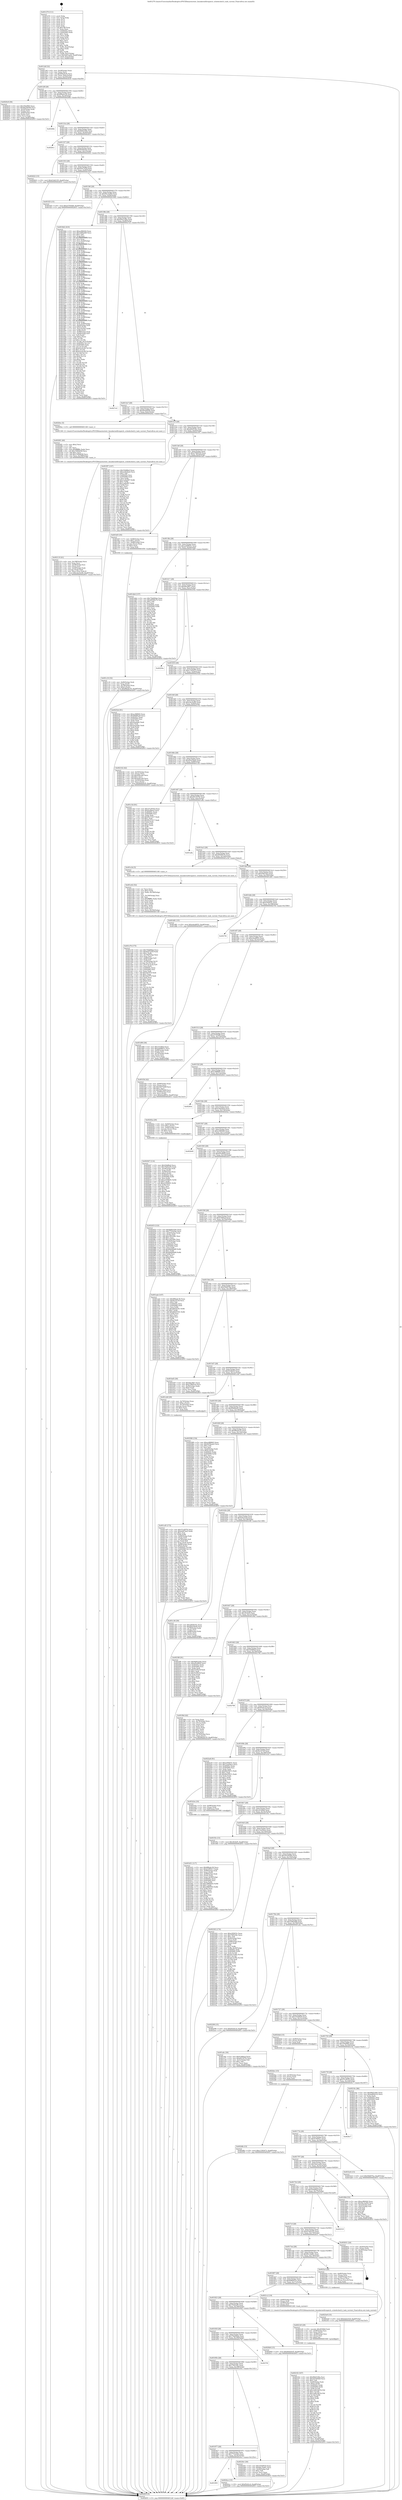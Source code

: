 digraph "0x401270" {
  label = "0x401270 (/mnt/c/Users/mathe/Desktop/tcc/POCII/binaries/extr_linuxkernellivepatch..schedsched.h_task_current_Final-ollvm.out::main(0))"
  labelloc = "t"
  node[shape=record]

  Entry [label="",width=0.3,height=0.3,shape=circle,fillcolor=black,style=filled]
  "0x4012df" [label="{
     0x4012df [32]\l
     | [instrs]\l
     &nbsp;&nbsp;0x4012df \<+6\>: mov -0xa8(%rbp),%eax\l
     &nbsp;&nbsp;0x4012e5 \<+2\>: mov %eax,%ecx\l
     &nbsp;&nbsp;0x4012e7 \<+6\>: sub $0x844e6cf5,%ecx\l
     &nbsp;&nbsp;0x4012ed \<+6\>: mov %eax,-0xbc(%rbp)\l
     &nbsp;&nbsp;0x4012f3 \<+6\>: mov %ecx,-0xc0(%rbp)\l
     &nbsp;&nbsp;0x4012f9 \<+6\>: je 00000000004020c8 \<main+0xe58\>\l
  }"]
  "0x4020c8" [label="{
     0x4020c8 [36]\l
     | [instrs]\l
     &nbsp;&nbsp;0x4020c8 \<+5\>: mov $0x35faf960,%eax\l
     &nbsp;&nbsp;0x4020cd \<+5\>: mov $0x9b2d4049,%ecx\l
     &nbsp;&nbsp;0x4020d2 \<+4\>: mov -0x50(%rbp),%rdx\l
     &nbsp;&nbsp;0x4020d6 \<+2\>: mov (%rdx),%esi\l
     &nbsp;&nbsp;0x4020d8 \<+4\>: mov -0x60(%rbp),%rdx\l
     &nbsp;&nbsp;0x4020dc \<+2\>: cmp (%rdx),%esi\l
     &nbsp;&nbsp;0x4020de \<+3\>: cmovl %ecx,%eax\l
     &nbsp;&nbsp;0x4020e1 \<+6\>: mov %eax,-0xa8(%rbp)\l
     &nbsp;&nbsp;0x4020e7 \<+5\>: jmp 0000000000402855 \<main+0x15e5\>\l
  }"]
  "0x4012ff" [label="{
     0x4012ff [28]\l
     | [instrs]\l
     &nbsp;&nbsp;0x4012ff \<+5\>: jmp 0000000000401304 \<main+0x94\>\l
     &nbsp;&nbsp;0x401304 \<+6\>: mov -0xbc(%rbp),%eax\l
     &nbsp;&nbsp;0x40130a \<+5\>: sub $0x886a4c30,%eax\l
     &nbsp;&nbsp;0x40130f \<+6\>: mov %eax,-0xc4(%rbp)\l
     &nbsp;&nbsp;0x401315 \<+6\>: je 000000000040268e \<main+0x141e\>\l
  }"]
  Exit [label="",width=0.3,height=0.3,shape=circle,fillcolor=black,style=filled,peripheries=2]
  "0x40268e" [label="{
     0x40268e\l
  }", style=dashed]
  "0x40131b" [label="{
     0x40131b [28]\l
     | [instrs]\l
     &nbsp;&nbsp;0x40131b \<+5\>: jmp 0000000000401320 \<main+0xb0\>\l
     &nbsp;&nbsp;0x401320 \<+6\>: mov -0xbc(%rbp),%eax\l
     &nbsp;&nbsp;0x401326 \<+5\>: sub $0x8d92220e,%eax\l
     &nbsp;&nbsp;0x40132b \<+6\>: mov %eax,-0xc8(%rbp)\l
     &nbsp;&nbsp;0x401331 \<+6\>: je 000000000040281c \<main+0x15ac\>\l
  }"]
  "0x4024fb" [label="{
     0x4024fb [15]\l
     | [instrs]\l
     &nbsp;&nbsp;0x4024fb \<+10\>: movl $0xc1393472,-0xa8(%rbp)\l
     &nbsp;&nbsp;0x402505 \<+5\>: jmp 0000000000402855 \<main+0x15e5\>\l
  }"]
  "0x40281c" [label="{
     0x40281c\l
  }", style=dashed]
  "0x401337" [label="{
     0x401337 [28]\l
     | [instrs]\l
     &nbsp;&nbsp;0x401337 \<+5\>: jmp 000000000040133c \<main+0xcc\>\l
     &nbsp;&nbsp;0x40133c \<+6\>: mov -0xbc(%rbp),%eax\l
     &nbsp;&nbsp;0x401342 \<+5\>: sub $0x9259eda5,%eax\l
     &nbsp;&nbsp;0x401347 \<+6\>: mov %eax,-0xcc(%rbp)\l
     &nbsp;&nbsp;0x40134d \<+6\>: je 0000000000402622 \<main+0x13b2\>\l
  }"]
  "0x4024ec" [label="{
     0x4024ec [15]\l
     | [instrs]\l
     &nbsp;&nbsp;0x4024ec \<+4\>: mov -0x58(%rbp),%rax\l
     &nbsp;&nbsp;0x4024f0 \<+3\>: mov (%rax),%rax\l
     &nbsp;&nbsp;0x4024f3 \<+3\>: mov %rax,%rdi\l
     &nbsp;&nbsp;0x4024f6 \<+5\>: call 0000000000401030 \<free@plt\>\l
     | [calls]\l
     &nbsp;&nbsp;0x401030 \{1\} (unknown)\l
  }"]
  "0x402622" [label="{
     0x402622 [15]\l
     | [instrs]\l
     &nbsp;&nbsp;0x402622 \<+10\>: movl $0x61b621f5,-0xa8(%rbp)\l
     &nbsp;&nbsp;0x40262c \<+5\>: jmp 0000000000402855 \<main+0x15e5\>\l
  }"]
  "0x401353" [label="{
     0x401353 [28]\l
     | [instrs]\l
     &nbsp;&nbsp;0x401353 \<+5\>: jmp 0000000000401358 \<main+0xe8\>\l
     &nbsp;&nbsp;0x401358 \<+6\>: mov -0xbc(%rbp),%eax\l
     &nbsp;&nbsp;0x40135e \<+5\>: sub $0x92d7355f,%eax\l
     &nbsp;&nbsp;0x401363 \<+6\>: mov %eax,-0xd0(%rbp)\l
     &nbsp;&nbsp;0x401369 \<+6\>: je 0000000000401f25 \<main+0xcb5\>\l
  }"]
  "0x401893" [label="{
     0x401893\l
  }", style=dashed]
  "0x401f25" [label="{
     0x401f25 [15]\l
     | [instrs]\l
     &nbsp;&nbsp;0x401f25 \<+10\>: movl $0xe57f54d8,-0xa8(%rbp)\l
     &nbsp;&nbsp;0x401f2f \<+5\>: jmp 0000000000402855 \<main+0x15e5\>\l
  }"]
  "0x40136f" [label="{
     0x40136f [28]\l
     | [instrs]\l
     &nbsp;&nbsp;0x40136f \<+5\>: jmp 0000000000401374 \<main+0x104\>\l
     &nbsp;&nbsp;0x401374 \<+6\>: mov -0xbc(%rbp),%eax\l
     &nbsp;&nbsp;0x40137a \<+5\>: sub $0x94c3ad04,%eax\l
     &nbsp;&nbsp;0x40137f \<+6\>: mov %eax,-0xd4(%rbp)\l
     &nbsp;&nbsp;0x401385 \<+6\>: je 00000000004018d2 \<main+0x662\>\l
  }"]
  "0x4024ce" [label="{
     0x4024ce [15]\l
     | [instrs]\l
     &nbsp;&nbsp;0x4024ce \<+10\>: movl $0x65e0ccd,-0xa8(%rbp)\l
     &nbsp;&nbsp;0x4024d8 \<+5\>: jmp 0000000000402855 \<main+0x15e5\>\l
  }"]
  "0x4018d2" [label="{
     0x4018d2 [410]\l
     | [instrs]\l
     &nbsp;&nbsp;0x4018d2 \<+5\>: mov $0xecf66444,%eax\l
     &nbsp;&nbsp;0x4018d7 \<+5\>: mov $0x32f62dd0,%ecx\l
     &nbsp;&nbsp;0x4018dc \<+2\>: mov $0x1,%dl\l
     &nbsp;&nbsp;0x4018de \<+3\>: mov %rsp,%rsi\l
     &nbsp;&nbsp;0x4018e1 \<+4\>: add $0xfffffffffffffff0,%rsi\l
     &nbsp;&nbsp;0x4018e5 \<+3\>: mov %rsi,%rsp\l
     &nbsp;&nbsp;0x4018e8 \<+7\>: mov %rsi,-0xa0(%rbp)\l
     &nbsp;&nbsp;0x4018ef \<+3\>: mov %rsp,%rsi\l
     &nbsp;&nbsp;0x4018f2 \<+4\>: add $0xfffffffffffffff0,%rsi\l
     &nbsp;&nbsp;0x4018f6 \<+3\>: mov %rsi,%rsp\l
     &nbsp;&nbsp;0x4018f9 \<+3\>: mov %rsp,%rdi\l
     &nbsp;&nbsp;0x4018fc \<+4\>: add $0xfffffffffffffff0,%rdi\l
     &nbsp;&nbsp;0x401900 \<+3\>: mov %rdi,%rsp\l
     &nbsp;&nbsp;0x401903 \<+7\>: mov %rdi,-0x98(%rbp)\l
     &nbsp;&nbsp;0x40190a \<+3\>: mov %rsp,%rdi\l
     &nbsp;&nbsp;0x40190d \<+4\>: add $0xfffffffffffffff0,%rdi\l
     &nbsp;&nbsp;0x401911 \<+3\>: mov %rdi,%rsp\l
     &nbsp;&nbsp;0x401914 \<+7\>: mov %rdi,-0x90(%rbp)\l
     &nbsp;&nbsp;0x40191b \<+3\>: mov %rsp,%rdi\l
     &nbsp;&nbsp;0x40191e \<+4\>: add $0xfffffffffffffff0,%rdi\l
     &nbsp;&nbsp;0x401922 \<+3\>: mov %rdi,%rsp\l
     &nbsp;&nbsp;0x401925 \<+7\>: mov %rdi,-0x88(%rbp)\l
     &nbsp;&nbsp;0x40192c \<+3\>: mov %rsp,%rdi\l
     &nbsp;&nbsp;0x40192f \<+4\>: add $0xfffffffffffffff0,%rdi\l
     &nbsp;&nbsp;0x401933 \<+3\>: mov %rdi,%rsp\l
     &nbsp;&nbsp;0x401936 \<+4\>: mov %rdi,-0x80(%rbp)\l
     &nbsp;&nbsp;0x40193a \<+3\>: mov %rsp,%rdi\l
     &nbsp;&nbsp;0x40193d \<+4\>: add $0xfffffffffffffff0,%rdi\l
     &nbsp;&nbsp;0x401941 \<+3\>: mov %rdi,%rsp\l
     &nbsp;&nbsp;0x401944 \<+4\>: mov %rdi,-0x78(%rbp)\l
     &nbsp;&nbsp;0x401948 \<+3\>: mov %rsp,%rdi\l
     &nbsp;&nbsp;0x40194b \<+4\>: add $0xfffffffffffffff0,%rdi\l
     &nbsp;&nbsp;0x40194f \<+3\>: mov %rdi,%rsp\l
     &nbsp;&nbsp;0x401952 \<+4\>: mov %rdi,-0x70(%rbp)\l
     &nbsp;&nbsp;0x401956 \<+3\>: mov %rsp,%rdi\l
     &nbsp;&nbsp;0x401959 \<+4\>: add $0xfffffffffffffff0,%rdi\l
     &nbsp;&nbsp;0x40195d \<+3\>: mov %rdi,%rsp\l
     &nbsp;&nbsp;0x401960 \<+4\>: mov %rdi,-0x68(%rbp)\l
     &nbsp;&nbsp;0x401964 \<+3\>: mov %rsp,%rdi\l
     &nbsp;&nbsp;0x401967 \<+4\>: add $0xfffffffffffffff0,%rdi\l
     &nbsp;&nbsp;0x40196b \<+3\>: mov %rdi,%rsp\l
     &nbsp;&nbsp;0x40196e \<+4\>: mov %rdi,-0x60(%rbp)\l
     &nbsp;&nbsp;0x401972 \<+3\>: mov %rsp,%rdi\l
     &nbsp;&nbsp;0x401975 \<+4\>: add $0xfffffffffffffff0,%rdi\l
     &nbsp;&nbsp;0x401979 \<+3\>: mov %rdi,%rsp\l
     &nbsp;&nbsp;0x40197c \<+4\>: mov %rdi,-0x58(%rbp)\l
     &nbsp;&nbsp;0x401980 \<+3\>: mov %rsp,%rdi\l
     &nbsp;&nbsp;0x401983 \<+4\>: add $0xfffffffffffffff0,%rdi\l
     &nbsp;&nbsp;0x401987 \<+3\>: mov %rdi,%rsp\l
     &nbsp;&nbsp;0x40198a \<+4\>: mov %rdi,-0x50(%rbp)\l
     &nbsp;&nbsp;0x40198e \<+3\>: mov %rsp,%rdi\l
     &nbsp;&nbsp;0x401991 \<+4\>: add $0xfffffffffffffff0,%rdi\l
     &nbsp;&nbsp;0x401995 \<+3\>: mov %rdi,%rsp\l
     &nbsp;&nbsp;0x401998 \<+4\>: mov %rdi,-0x48(%rbp)\l
     &nbsp;&nbsp;0x40199c \<+3\>: mov %rsp,%rdi\l
     &nbsp;&nbsp;0x40199f \<+4\>: add $0xfffffffffffffff0,%rdi\l
     &nbsp;&nbsp;0x4019a3 \<+3\>: mov %rdi,%rsp\l
     &nbsp;&nbsp;0x4019a6 \<+4\>: mov %rdi,-0x40(%rbp)\l
     &nbsp;&nbsp;0x4019aa \<+7\>: mov -0xa0(%rbp),%rdi\l
     &nbsp;&nbsp;0x4019b1 \<+6\>: movl $0x0,(%rdi)\l
     &nbsp;&nbsp;0x4019b7 \<+7\>: mov -0xac(%rbp),%r8d\l
     &nbsp;&nbsp;0x4019be \<+3\>: mov %r8d,(%rsi)\l
     &nbsp;&nbsp;0x4019c1 \<+7\>: mov -0x98(%rbp),%rdi\l
     &nbsp;&nbsp;0x4019c8 \<+7\>: mov -0xb8(%rbp),%r9\l
     &nbsp;&nbsp;0x4019cf \<+3\>: mov %r9,(%rdi)\l
     &nbsp;&nbsp;0x4019d2 \<+3\>: cmpl $0x2,(%rsi)\l
     &nbsp;&nbsp;0x4019d5 \<+4\>: setne %r10b\l
     &nbsp;&nbsp;0x4019d9 \<+4\>: and $0x1,%r10b\l
     &nbsp;&nbsp;0x4019dd \<+4\>: mov %r10b,-0x31(%rbp)\l
     &nbsp;&nbsp;0x4019e1 \<+8\>: mov 0x40505c,%r11d\l
     &nbsp;&nbsp;0x4019e9 \<+7\>: mov 0x405060,%ebx\l
     &nbsp;&nbsp;0x4019f0 \<+3\>: mov %r11d,%r14d\l
     &nbsp;&nbsp;0x4019f3 \<+7\>: sub $0xb3ca5c40,%r14d\l
     &nbsp;&nbsp;0x4019fa \<+4\>: sub $0x1,%r14d\l
     &nbsp;&nbsp;0x4019fe \<+7\>: add $0xb3ca5c40,%r14d\l
     &nbsp;&nbsp;0x401a05 \<+4\>: imul %r14d,%r11d\l
     &nbsp;&nbsp;0x401a09 \<+4\>: and $0x1,%r11d\l
     &nbsp;&nbsp;0x401a0d \<+4\>: cmp $0x0,%r11d\l
     &nbsp;&nbsp;0x401a11 \<+4\>: sete %r10b\l
     &nbsp;&nbsp;0x401a15 \<+3\>: cmp $0xa,%ebx\l
     &nbsp;&nbsp;0x401a18 \<+4\>: setl %r15b\l
     &nbsp;&nbsp;0x401a1c \<+3\>: mov %r10b,%r12b\l
     &nbsp;&nbsp;0x401a1f \<+4\>: xor $0xff,%r12b\l
     &nbsp;&nbsp;0x401a23 \<+3\>: mov %r15b,%r13b\l
     &nbsp;&nbsp;0x401a26 \<+4\>: xor $0xff,%r13b\l
     &nbsp;&nbsp;0x401a2a \<+3\>: xor $0x0,%dl\l
     &nbsp;&nbsp;0x401a2d \<+3\>: mov %r12b,%sil\l
     &nbsp;&nbsp;0x401a30 \<+4\>: and $0x0,%sil\l
     &nbsp;&nbsp;0x401a34 \<+3\>: and %dl,%r10b\l
     &nbsp;&nbsp;0x401a37 \<+3\>: mov %r13b,%dil\l
     &nbsp;&nbsp;0x401a3a \<+4\>: and $0x0,%dil\l
     &nbsp;&nbsp;0x401a3e \<+3\>: and %dl,%r15b\l
     &nbsp;&nbsp;0x401a41 \<+3\>: or %r10b,%sil\l
     &nbsp;&nbsp;0x401a44 \<+3\>: or %r15b,%dil\l
     &nbsp;&nbsp;0x401a47 \<+3\>: xor %dil,%sil\l
     &nbsp;&nbsp;0x401a4a \<+3\>: or %r13b,%r12b\l
     &nbsp;&nbsp;0x401a4d \<+4\>: xor $0xff,%r12b\l
     &nbsp;&nbsp;0x401a51 \<+3\>: or $0x0,%dl\l
     &nbsp;&nbsp;0x401a54 \<+3\>: and %dl,%r12b\l
     &nbsp;&nbsp;0x401a57 \<+3\>: or %r12b,%sil\l
     &nbsp;&nbsp;0x401a5a \<+4\>: test $0x1,%sil\l
     &nbsp;&nbsp;0x401a5e \<+3\>: cmovne %ecx,%eax\l
     &nbsp;&nbsp;0x401a61 \<+6\>: mov %eax,-0xa8(%rbp)\l
     &nbsp;&nbsp;0x401a67 \<+5\>: jmp 0000000000402855 \<main+0x15e5\>\l
  }"]
  "0x40138b" [label="{
     0x40138b [28]\l
     | [instrs]\l
     &nbsp;&nbsp;0x40138b \<+5\>: jmp 0000000000401390 \<main+0x120\>\l
     &nbsp;&nbsp;0x401390 \<+6\>: mov -0xbc(%rbp),%eax\l
     &nbsp;&nbsp;0x401396 \<+5\>: sub $0x99d3106a,%eax\l
     &nbsp;&nbsp;0x40139b \<+6\>: mov %eax,-0xd8(%rbp)\l
     &nbsp;&nbsp;0x4013a1 \<+6\>: je 00000000004027a5 \<main+0x1535\>\l
  }"]
  "0x4023e9" [label="{
     0x4023e9 [15]\l
     | [instrs]\l
     &nbsp;&nbsp;0x4023e9 \<+10\>: movl $0xfade23c8,-0xa8(%rbp)\l
     &nbsp;&nbsp;0x4023f3 \<+5\>: jmp 0000000000402855 \<main+0x15e5\>\l
  }"]
  "0x4027a5" [label="{
     0x4027a5\l
  }", style=dashed]
  "0x4013a7" [label="{
     0x4013a7 [28]\l
     | [instrs]\l
     &nbsp;&nbsp;0x4013a7 \<+5\>: jmp 00000000004013ac \<main+0x13c\>\l
     &nbsp;&nbsp;0x4013ac \<+6\>: mov -0xbc(%rbp),%eax\l
     &nbsp;&nbsp;0x4013b2 \<+5\>: sub $0x9b2d4049,%eax\l
     &nbsp;&nbsp;0x4013b7 \<+6\>: mov %eax,-0xdc(%rbp)\l
     &nbsp;&nbsp;0x4013bd \<+6\>: je 00000000004020ec \<main+0xe7c\>\l
  }"]
  "0x401877" [label="{
     0x401877 [28]\l
     | [instrs]\l
     &nbsp;&nbsp;0x401877 \<+5\>: jmp 000000000040187c \<main+0x60c\>\l
     &nbsp;&nbsp;0x40187c \<+6\>: mov -0xbc(%rbp),%eax\l
     &nbsp;&nbsp;0x401882 \<+5\>: sub $0x7753a5de,%eax\l
     &nbsp;&nbsp;0x401887 \<+6\>: mov %eax,-0x18c(%rbp)\l
     &nbsp;&nbsp;0x40188d \<+6\>: je 00000000004024ce \<main+0x125e\>\l
  }"]
  "0x4020ec" [label="{
     0x4020ec [5]\l
     | [instrs]\l
     &nbsp;&nbsp;0x4020ec \<+5\>: call 0000000000401160 \<next_i\>\l
     | [calls]\l
     &nbsp;&nbsp;0x401160 \{1\} (/mnt/c/Users/mathe/Desktop/tcc/POCII/binaries/extr_linuxkernellivepatch..schedsched.h_task_current_Final-ollvm.out::next_i)\l
  }"]
  "0x4013c3" [label="{
     0x4013c3 [28]\l
     | [instrs]\l
     &nbsp;&nbsp;0x4013c3 \<+5\>: jmp 00000000004013c8 \<main+0x158\>\l
     &nbsp;&nbsp;0x4013c8 \<+6\>: mov -0xbc(%rbp),%eax\l
     &nbsp;&nbsp;0x4013ce \<+5\>: sub $0xa6b953dc,%eax\l
     &nbsp;&nbsp;0x4013d3 \<+6\>: mov %eax,-0xe0(%rbp)\l
     &nbsp;&nbsp;0x4013d9 \<+6\>: je 0000000000401f97 \<main+0xd27\>\l
  }"]
  "0x4023b1" [label="{
     0x4023b1 [30]\l
     | [instrs]\l
     &nbsp;&nbsp;0x4023b1 \<+5\>: mov $0x335d0f18,%eax\l
     &nbsp;&nbsp;0x4023b6 \<+5\>: mov $0x66c1bd01,%ecx\l
     &nbsp;&nbsp;0x4023bb \<+3\>: mov -0x29(%rbp),%dl\l
     &nbsp;&nbsp;0x4023be \<+3\>: test $0x1,%dl\l
     &nbsp;&nbsp;0x4023c1 \<+3\>: cmovne %ecx,%eax\l
     &nbsp;&nbsp;0x4023c4 \<+6\>: mov %eax,-0xa8(%rbp)\l
     &nbsp;&nbsp;0x4023ca \<+5\>: jmp 0000000000402855 \<main+0x15e5\>\l
  }"]
  "0x401f97" [label="{
     0x401f97 [147]\l
     | [instrs]\l
     &nbsp;&nbsp;0x401f97 \<+5\>: mov $0x52b88a0,%eax\l
     &nbsp;&nbsp;0x401f9c \<+5\>: mov $0xecbb2ba4,%ecx\l
     &nbsp;&nbsp;0x401fa1 \<+2\>: mov $0x1,%dl\l
     &nbsp;&nbsp;0x401fa3 \<+7\>: mov 0x40505c,%esi\l
     &nbsp;&nbsp;0x401faa \<+7\>: mov 0x405060,%edi\l
     &nbsp;&nbsp;0x401fb1 \<+3\>: mov %esi,%r8d\l
     &nbsp;&nbsp;0x401fb4 \<+7\>: add $0x1ca6a907,%r8d\l
     &nbsp;&nbsp;0x401fbb \<+4\>: sub $0x1,%r8d\l
     &nbsp;&nbsp;0x401fbf \<+7\>: sub $0x1ca6a907,%r8d\l
     &nbsp;&nbsp;0x401fc6 \<+4\>: imul %r8d,%esi\l
     &nbsp;&nbsp;0x401fca \<+3\>: and $0x1,%esi\l
     &nbsp;&nbsp;0x401fcd \<+3\>: cmp $0x0,%esi\l
     &nbsp;&nbsp;0x401fd0 \<+4\>: sete %r9b\l
     &nbsp;&nbsp;0x401fd4 \<+3\>: cmp $0xa,%edi\l
     &nbsp;&nbsp;0x401fd7 \<+4\>: setl %r10b\l
     &nbsp;&nbsp;0x401fdb \<+3\>: mov %r9b,%r11b\l
     &nbsp;&nbsp;0x401fde \<+4\>: xor $0xff,%r11b\l
     &nbsp;&nbsp;0x401fe2 \<+3\>: mov %r10b,%bl\l
     &nbsp;&nbsp;0x401fe5 \<+3\>: xor $0xff,%bl\l
     &nbsp;&nbsp;0x401fe8 \<+3\>: xor $0x1,%dl\l
     &nbsp;&nbsp;0x401feb \<+3\>: mov %r11b,%r14b\l
     &nbsp;&nbsp;0x401fee \<+4\>: and $0xff,%r14b\l
     &nbsp;&nbsp;0x401ff2 \<+3\>: and %dl,%r9b\l
     &nbsp;&nbsp;0x401ff5 \<+3\>: mov %bl,%r15b\l
     &nbsp;&nbsp;0x401ff8 \<+4\>: and $0xff,%r15b\l
     &nbsp;&nbsp;0x401ffc \<+3\>: and %dl,%r10b\l
     &nbsp;&nbsp;0x401fff \<+3\>: or %r9b,%r14b\l
     &nbsp;&nbsp;0x402002 \<+3\>: or %r10b,%r15b\l
     &nbsp;&nbsp;0x402005 \<+3\>: xor %r15b,%r14b\l
     &nbsp;&nbsp;0x402008 \<+3\>: or %bl,%r11b\l
     &nbsp;&nbsp;0x40200b \<+4\>: xor $0xff,%r11b\l
     &nbsp;&nbsp;0x40200f \<+3\>: or $0x1,%dl\l
     &nbsp;&nbsp;0x402012 \<+3\>: and %dl,%r11b\l
     &nbsp;&nbsp;0x402015 \<+3\>: or %r11b,%r14b\l
     &nbsp;&nbsp;0x402018 \<+4\>: test $0x1,%r14b\l
     &nbsp;&nbsp;0x40201c \<+3\>: cmovne %ecx,%eax\l
     &nbsp;&nbsp;0x40201f \<+6\>: mov %eax,-0xa8(%rbp)\l
     &nbsp;&nbsp;0x402025 \<+5\>: jmp 0000000000402855 \<main+0x15e5\>\l
  }"]
  "0x4013df" [label="{
     0x4013df [28]\l
     | [instrs]\l
     &nbsp;&nbsp;0x4013df \<+5\>: jmp 00000000004013e4 \<main+0x174\>\l
     &nbsp;&nbsp;0x4013e4 \<+6\>: mov -0xbc(%rbp),%eax\l
     &nbsp;&nbsp;0x4013ea \<+5\>: sub $0xa798d3c9,%eax\l
     &nbsp;&nbsp;0x4013ef \<+6\>: mov %eax,-0xe4(%rbp)\l
     &nbsp;&nbsp;0x4013f5 \<+6\>: je 0000000000401bf3 \<main+0x983\>\l
  }"]
  "0x40185b" [label="{
     0x40185b [28]\l
     | [instrs]\l
     &nbsp;&nbsp;0x40185b \<+5\>: jmp 0000000000401860 \<main+0x5f0\>\l
     &nbsp;&nbsp;0x401860 \<+6\>: mov -0xbc(%rbp),%eax\l
     &nbsp;&nbsp;0x401866 \<+5\>: sub $0x75f0104c,%eax\l
     &nbsp;&nbsp;0x40186b \<+6\>: mov %eax,-0x188(%rbp)\l
     &nbsp;&nbsp;0x401871 \<+6\>: je 00000000004023b1 \<main+0x1141\>\l
  }"]
  "0x401bf3" [label="{
     0x401bf3 [35]\l
     | [instrs]\l
     &nbsp;&nbsp;0x401bf3 \<+7\>: mov -0x88(%rbp),%rax\l
     &nbsp;&nbsp;0x401bfa \<+6\>: movl $0x1,(%rax)\l
     &nbsp;&nbsp;0x401c00 \<+7\>: mov -0x88(%rbp),%rax\l
     &nbsp;&nbsp;0x401c07 \<+3\>: movslq (%rax),%rax\l
     &nbsp;&nbsp;0x401c0a \<+4\>: shl $0x3,%rax\l
     &nbsp;&nbsp;0x401c0e \<+3\>: mov %rax,%rdi\l
     &nbsp;&nbsp;0x401c11 \<+5\>: call 0000000000401050 \<malloc@plt\>\l
     | [calls]\l
     &nbsp;&nbsp;0x401050 \{1\} (unknown)\l
  }"]
  "0x4013fb" [label="{
     0x4013fb [28]\l
     | [instrs]\l
     &nbsp;&nbsp;0x4013fb \<+5\>: jmp 0000000000401400 \<main+0x190\>\l
     &nbsp;&nbsp;0x401400 \<+6\>: mov -0xbc(%rbp),%eax\l
     &nbsp;&nbsp;0x401406 \<+5\>: sub $0xae698b31,%eax\l
     &nbsp;&nbsp;0x40140b \<+6\>: mov %eax,-0xe8(%rbp)\l
     &nbsp;&nbsp;0x401411 \<+6\>: je 0000000000401db4 \<main+0xb44\>\l
  }"]
  "0x40270f" [label="{
     0x40270f\l
  }", style=dashed]
  "0x401db4" [label="{
     0x401db4 [137]\l
     | [instrs]\l
     &nbsp;&nbsp;0x401db4 \<+5\>: mov $0x75b699ab,%eax\l
     &nbsp;&nbsp;0x401db9 \<+5\>: mov $0xd9369e7b,%ecx\l
     &nbsp;&nbsp;0x401dbe \<+2\>: mov $0x1,%dl\l
     &nbsp;&nbsp;0x401dc0 \<+2\>: xor %esi,%esi\l
     &nbsp;&nbsp;0x401dc2 \<+7\>: mov 0x40505c,%edi\l
     &nbsp;&nbsp;0x401dc9 \<+8\>: mov 0x405060,%r8d\l
     &nbsp;&nbsp;0x401dd1 \<+3\>: sub $0x1,%esi\l
     &nbsp;&nbsp;0x401dd4 \<+3\>: mov %edi,%r9d\l
     &nbsp;&nbsp;0x401dd7 \<+3\>: add %esi,%r9d\l
     &nbsp;&nbsp;0x401dda \<+4\>: imul %r9d,%edi\l
     &nbsp;&nbsp;0x401dde \<+3\>: and $0x1,%edi\l
     &nbsp;&nbsp;0x401de1 \<+3\>: cmp $0x0,%edi\l
     &nbsp;&nbsp;0x401de4 \<+4\>: sete %r10b\l
     &nbsp;&nbsp;0x401de8 \<+4\>: cmp $0xa,%r8d\l
     &nbsp;&nbsp;0x401dec \<+4\>: setl %r11b\l
     &nbsp;&nbsp;0x401df0 \<+3\>: mov %r10b,%bl\l
     &nbsp;&nbsp;0x401df3 \<+3\>: xor $0xff,%bl\l
     &nbsp;&nbsp;0x401df6 \<+3\>: mov %r11b,%r14b\l
     &nbsp;&nbsp;0x401df9 \<+4\>: xor $0xff,%r14b\l
     &nbsp;&nbsp;0x401dfd \<+3\>: xor $0x1,%dl\l
     &nbsp;&nbsp;0x401e00 \<+3\>: mov %bl,%r15b\l
     &nbsp;&nbsp;0x401e03 \<+4\>: and $0xff,%r15b\l
     &nbsp;&nbsp;0x401e07 \<+3\>: and %dl,%r10b\l
     &nbsp;&nbsp;0x401e0a \<+3\>: mov %r14b,%r12b\l
     &nbsp;&nbsp;0x401e0d \<+4\>: and $0xff,%r12b\l
     &nbsp;&nbsp;0x401e11 \<+3\>: and %dl,%r11b\l
     &nbsp;&nbsp;0x401e14 \<+3\>: or %r10b,%r15b\l
     &nbsp;&nbsp;0x401e17 \<+3\>: or %r11b,%r12b\l
     &nbsp;&nbsp;0x401e1a \<+3\>: xor %r12b,%r15b\l
     &nbsp;&nbsp;0x401e1d \<+3\>: or %r14b,%bl\l
     &nbsp;&nbsp;0x401e20 \<+3\>: xor $0xff,%bl\l
     &nbsp;&nbsp;0x401e23 \<+3\>: or $0x1,%dl\l
     &nbsp;&nbsp;0x401e26 \<+2\>: and %dl,%bl\l
     &nbsp;&nbsp;0x401e28 \<+3\>: or %bl,%r15b\l
     &nbsp;&nbsp;0x401e2b \<+4\>: test $0x1,%r15b\l
     &nbsp;&nbsp;0x401e2f \<+3\>: cmovne %ecx,%eax\l
     &nbsp;&nbsp;0x401e32 \<+6\>: mov %eax,-0xa8(%rbp)\l
     &nbsp;&nbsp;0x401e38 \<+5\>: jmp 0000000000402855 \<main+0x15e5\>\l
  }"]
  "0x401417" [label="{
     0x401417 [28]\l
     | [instrs]\l
     &nbsp;&nbsp;0x401417 \<+5\>: jmp 000000000040141c \<main+0x1ac\>\l
     &nbsp;&nbsp;0x40141c \<+6\>: mov -0xbc(%rbp),%eax\l
     &nbsp;&nbsp;0x401422 \<+5\>: sub $0xb6e2ffa7,%eax\l
     &nbsp;&nbsp;0x401427 \<+6\>: mov %eax,-0xec(%rbp)\l
     &nbsp;&nbsp;0x40142d \<+6\>: je 000000000040250a \<main+0x129a\>\l
  }"]
  "0x4021f2" [label="{
     0x4021f2 [167]\l
     | [instrs]\l
     &nbsp;&nbsp;0x4021f2 \<+5\>: mov $0x99d3106a,%esi\l
     &nbsp;&nbsp;0x4021f7 \<+5\>: mov $0x203305b0,%ecx\l
     &nbsp;&nbsp;0x4021fc \<+2\>: mov $0x1,%dl\l
     &nbsp;&nbsp;0x4021fe \<+4\>: mov -0x40(%rbp),%rdi\l
     &nbsp;&nbsp;0x402202 \<+6\>: movl $0x0,(%rdi)\l
     &nbsp;&nbsp;0x402208 \<+8\>: mov 0x40505c,%r8d\l
     &nbsp;&nbsp;0x402210 \<+8\>: mov 0x405060,%r9d\l
     &nbsp;&nbsp;0x402218 \<+3\>: mov %r8d,%r10d\l
     &nbsp;&nbsp;0x40221b \<+7\>: add $0x1e6fc5df,%r10d\l
     &nbsp;&nbsp;0x402222 \<+4\>: sub $0x1,%r10d\l
     &nbsp;&nbsp;0x402226 \<+7\>: sub $0x1e6fc5df,%r10d\l
     &nbsp;&nbsp;0x40222d \<+4\>: imul %r10d,%r8d\l
     &nbsp;&nbsp;0x402231 \<+4\>: and $0x1,%r8d\l
     &nbsp;&nbsp;0x402235 \<+4\>: cmp $0x0,%r8d\l
     &nbsp;&nbsp;0x402239 \<+4\>: sete %r11b\l
     &nbsp;&nbsp;0x40223d \<+4\>: cmp $0xa,%r9d\l
     &nbsp;&nbsp;0x402241 \<+3\>: setl %bl\l
     &nbsp;&nbsp;0x402244 \<+3\>: mov %r11b,%r14b\l
     &nbsp;&nbsp;0x402247 \<+4\>: xor $0xff,%r14b\l
     &nbsp;&nbsp;0x40224b \<+3\>: mov %bl,%r15b\l
     &nbsp;&nbsp;0x40224e \<+4\>: xor $0xff,%r15b\l
     &nbsp;&nbsp;0x402252 \<+3\>: xor $0x1,%dl\l
     &nbsp;&nbsp;0x402255 \<+3\>: mov %r14b,%r12b\l
     &nbsp;&nbsp;0x402258 \<+4\>: and $0xff,%r12b\l
     &nbsp;&nbsp;0x40225c \<+3\>: and %dl,%r11b\l
     &nbsp;&nbsp;0x40225f \<+3\>: mov %r15b,%r13b\l
     &nbsp;&nbsp;0x402262 \<+4\>: and $0xff,%r13b\l
     &nbsp;&nbsp;0x402266 \<+2\>: and %dl,%bl\l
     &nbsp;&nbsp;0x402268 \<+3\>: or %r11b,%r12b\l
     &nbsp;&nbsp;0x40226b \<+3\>: or %bl,%r13b\l
     &nbsp;&nbsp;0x40226e \<+3\>: xor %r13b,%r12b\l
     &nbsp;&nbsp;0x402271 \<+3\>: or %r15b,%r14b\l
     &nbsp;&nbsp;0x402274 \<+4\>: xor $0xff,%r14b\l
     &nbsp;&nbsp;0x402278 \<+3\>: or $0x1,%dl\l
     &nbsp;&nbsp;0x40227b \<+3\>: and %dl,%r14b\l
     &nbsp;&nbsp;0x40227e \<+3\>: or %r14b,%r12b\l
     &nbsp;&nbsp;0x402281 \<+4\>: test $0x1,%r12b\l
     &nbsp;&nbsp;0x402285 \<+3\>: cmovne %ecx,%esi\l
     &nbsp;&nbsp;0x402288 \<+6\>: mov %esi,-0xa8(%rbp)\l
     &nbsp;&nbsp;0x40228e \<+6\>: mov %eax,-0x19c(%rbp)\l
     &nbsp;&nbsp;0x402294 \<+5\>: jmp 0000000000402855 \<main+0x15e5\>\l
  }"]
  "0x40250a" [label="{
     0x40250a\l
  }", style=dashed]
  "0x401433" [label="{
     0x401433 [28]\l
     | [instrs]\l
     &nbsp;&nbsp;0x401433 \<+5\>: jmp 0000000000401438 \<main+0x1c8\>\l
     &nbsp;&nbsp;0x401438 \<+6\>: mov -0xbc(%rbp),%eax\l
     &nbsp;&nbsp;0x40143e \<+5\>: sub $0xc1393472,%eax\l
     &nbsp;&nbsp;0x401443 \<+6\>: mov %eax,-0xf0(%rbp)\l
     &nbsp;&nbsp;0x401449 \<+6\>: je 000000000040252d \<main+0x12bd\>\l
  }"]
  "0x4021d5" [label="{
     0x4021d5 [29]\l
     | [instrs]\l
     &nbsp;&nbsp;0x4021d5 \<+10\>: movabs $0x4030b6,%rdi\l
     &nbsp;&nbsp;0x4021df \<+4\>: mov -0x48(%rbp),%rsi\l
     &nbsp;&nbsp;0x4021e3 \<+2\>: mov %eax,(%rsi)\l
     &nbsp;&nbsp;0x4021e5 \<+4\>: mov -0x48(%rbp),%rsi\l
     &nbsp;&nbsp;0x4021e9 \<+2\>: mov (%rsi),%esi\l
     &nbsp;&nbsp;0x4021eb \<+2\>: mov $0x0,%al\l
     &nbsp;&nbsp;0x4021ed \<+5\>: call 0000000000401040 \<printf@plt\>\l
     | [calls]\l
     &nbsp;&nbsp;0x401040 \{1\} (unknown)\l
  }"]
  "0x40252d" [label="{
     0x40252d [91]\l
     | [instrs]\l
     &nbsp;&nbsp;0x40252d \<+5\>: mov $0xec88f665,%eax\l
     &nbsp;&nbsp;0x402532 \<+5\>: mov $0xf9489a20,%ecx\l
     &nbsp;&nbsp;0x402537 \<+7\>: mov 0x40505c,%edx\l
     &nbsp;&nbsp;0x40253e \<+7\>: mov 0x405060,%esi\l
     &nbsp;&nbsp;0x402545 \<+2\>: mov %edx,%edi\l
     &nbsp;&nbsp;0x402547 \<+6\>: sub $0x2eaadafc,%edi\l
     &nbsp;&nbsp;0x40254d \<+3\>: sub $0x1,%edi\l
     &nbsp;&nbsp;0x402550 \<+6\>: add $0x2eaadafc,%edi\l
     &nbsp;&nbsp;0x402556 \<+3\>: imul %edi,%edx\l
     &nbsp;&nbsp;0x402559 \<+3\>: and $0x1,%edx\l
     &nbsp;&nbsp;0x40255c \<+3\>: cmp $0x0,%edx\l
     &nbsp;&nbsp;0x40255f \<+4\>: sete %r8b\l
     &nbsp;&nbsp;0x402563 \<+3\>: cmp $0xa,%esi\l
     &nbsp;&nbsp;0x402566 \<+4\>: setl %r9b\l
     &nbsp;&nbsp;0x40256a \<+3\>: mov %r8b,%r10b\l
     &nbsp;&nbsp;0x40256d \<+3\>: and %r9b,%r10b\l
     &nbsp;&nbsp;0x402570 \<+3\>: xor %r9b,%r8b\l
     &nbsp;&nbsp;0x402573 \<+3\>: or %r8b,%r10b\l
     &nbsp;&nbsp;0x402576 \<+4\>: test $0x1,%r10b\l
     &nbsp;&nbsp;0x40257a \<+3\>: cmovne %ecx,%eax\l
     &nbsp;&nbsp;0x40257d \<+6\>: mov %eax,-0xa8(%rbp)\l
     &nbsp;&nbsp;0x402583 \<+5\>: jmp 0000000000402855 \<main+0x15e5\>\l
  }"]
  "0x40144f" [label="{
     0x40144f [28]\l
     | [instrs]\l
     &nbsp;&nbsp;0x40144f \<+5\>: jmp 0000000000401454 \<main+0x1e4\>\l
     &nbsp;&nbsp;0x401454 \<+6\>: mov -0xbc(%rbp),%eax\l
     &nbsp;&nbsp;0x40145a \<+5\>: sub $0xcda1bc60,%eax\l
     &nbsp;&nbsp;0x40145f \<+6\>: mov %eax,-0xf4(%rbp)\l
     &nbsp;&nbsp;0x401465 \<+6\>: je 0000000000402142 \<main+0xed2\>\l
  }"]
  "0x402119" [label="{
     0x402119 [41]\l
     | [instrs]\l
     &nbsp;&nbsp;0x402119 \<+6\>: mov -0x198(%rbp),%ecx\l
     &nbsp;&nbsp;0x40211f \<+3\>: imul %eax,%ecx\l
     &nbsp;&nbsp;0x402122 \<+4\>: mov -0x58(%rbp),%rsi\l
     &nbsp;&nbsp;0x402126 \<+3\>: mov (%rsi),%rsi\l
     &nbsp;&nbsp;0x402129 \<+4\>: mov -0x50(%rbp),%rdi\l
     &nbsp;&nbsp;0x40212d \<+3\>: movslq (%rdi),%rdi\l
     &nbsp;&nbsp;0x402130 \<+3\>: mov %ecx,(%rsi,%rdi,4)\l
     &nbsp;&nbsp;0x402133 \<+10\>: movl $0xcda1bc60,-0xa8(%rbp)\l
     &nbsp;&nbsp;0x40213d \<+5\>: jmp 0000000000402855 \<main+0x15e5\>\l
  }"]
  "0x402142" [label="{
     0x402142 [42]\l
     | [instrs]\l
     &nbsp;&nbsp;0x402142 \<+4\>: mov -0x50(%rbp),%rax\l
     &nbsp;&nbsp;0x402146 \<+2\>: mov (%rax),%ecx\l
     &nbsp;&nbsp;0x402148 \<+6\>: sub $0x426caa6,%ecx\l
     &nbsp;&nbsp;0x40214e \<+3\>: add $0x1,%ecx\l
     &nbsp;&nbsp;0x402151 \<+6\>: add $0x426caa6,%ecx\l
     &nbsp;&nbsp;0x402157 \<+4\>: mov -0x50(%rbp),%rax\l
     &nbsp;&nbsp;0x40215b \<+2\>: mov %ecx,(%rax)\l
     &nbsp;&nbsp;0x40215d \<+10\>: movl $0x844e6cf5,-0xa8(%rbp)\l
     &nbsp;&nbsp;0x402167 \<+5\>: jmp 0000000000402855 \<main+0x15e5\>\l
  }"]
  "0x40146b" [label="{
     0x40146b [28]\l
     | [instrs]\l
     &nbsp;&nbsp;0x40146b \<+5\>: jmp 0000000000401470 \<main+0x200\>\l
     &nbsp;&nbsp;0x401470 \<+6\>: mov -0xbc(%rbp),%eax\l
     &nbsp;&nbsp;0x401476 \<+5\>: sub $0xd0a55ba9,%eax\l
     &nbsp;&nbsp;0x40147b \<+6\>: mov %eax,-0xf8(%rbp)\l
     &nbsp;&nbsp;0x401481 \<+6\>: je 0000000000401c5d \<main+0x9ed\>\l
  }"]
  "0x4020f1" [label="{
     0x4020f1 [40]\l
     | [instrs]\l
     &nbsp;&nbsp;0x4020f1 \<+5\>: mov $0x2,%ecx\l
     &nbsp;&nbsp;0x4020f6 \<+1\>: cltd\l
     &nbsp;&nbsp;0x4020f7 \<+2\>: idiv %ecx\l
     &nbsp;&nbsp;0x4020f9 \<+6\>: imul $0xfffffffe,%edx,%ecx\l
     &nbsp;&nbsp;0x4020ff \<+6\>: sub $0x1509dd38,%ecx\l
     &nbsp;&nbsp;0x402105 \<+3\>: add $0x1,%ecx\l
     &nbsp;&nbsp;0x402108 \<+6\>: add $0x1509dd38,%ecx\l
     &nbsp;&nbsp;0x40210e \<+6\>: mov %ecx,-0x198(%rbp)\l
     &nbsp;&nbsp;0x402114 \<+5\>: call 0000000000401160 \<next_i\>\l
     | [calls]\l
     &nbsp;&nbsp;0x401160 \{1\} (/mnt/c/Users/mathe/Desktop/tcc/POCII/binaries/extr_linuxkernellivepatch..schedsched.h_task_current_Final-ollvm.out::next_i)\l
  }"]
  "0x401c5d" [label="{
     0x401c5d [91]\l
     | [instrs]\l
     &nbsp;&nbsp;0x401c5d \<+5\>: mov $0x37e397f2,%eax\l
     &nbsp;&nbsp;0x401c62 \<+5\>: mov $0xf3cfbb53,%ecx\l
     &nbsp;&nbsp;0x401c67 \<+7\>: mov 0x40505c,%edx\l
     &nbsp;&nbsp;0x401c6e \<+7\>: mov 0x405060,%esi\l
     &nbsp;&nbsp;0x401c75 \<+2\>: mov %edx,%edi\l
     &nbsp;&nbsp;0x401c77 \<+6\>: add $0x95c31417,%edi\l
     &nbsp;&nbsp;0x401c7d \<+3\>: sub $0x1,%edi\l
     &nbsp;&nbsp;0x401c80 \<+6\>: sub $0x95c31417,%edi\l
     &nbsp;&nbsp;0x401c86 \<+3\>: imul %edi,%edx\l
     &nbsp;&nbsp;0x401c89 \<+3\>: and $0x1,%edx\l
     &nbsp;&nbsp;0x401c8c \<+3\>: cmp $0x0,%edx\l
     &nbsp;&nbsp;0x401c8f \<+4\>: sete %r8b\l
     &nbsp;&nbsp;0x401c93 \<+3\>: cmp $0xa,%esi\l
     &nbsp;&nbsp;0x401c96 \<+4\>: setl %r9b\l
     &nbsp;&nbsp;0x401c9a \<+3\>: mov %r8b,%r10b\l
     &nbsp;&nbsp;0x401c9d \<+3\>: and %r9b,%r10b\l
     &nbsp;&nbsp;0x401ca0 \<+3\>: xor %r9b,%r8b\l
     &nbsp;&nbsp;0x401ca3 \<+3\>: or %r8b,%r10b\l
     &nbsp;&nbsp;0x401ca6 \<+4\>: test $0x1,%r10b\l
     &nbsp;&nbsp;0x401caa \<+3\>: cmovne %ecx,%eax\l
     &nbsp;&nbsp;0x401cad \<+6\>: mov %eax,-0xa8(%rbp)\l
     &nbsp;&nbsp;0x401cb3 \<+5\>: jmp 0000000000402855 \<main+0x15e5\>\l
  }"]
  "0x401487" [label="{
     0x401487 [28]\l
     | [instrs]\l
     &nbsp;&nbsp;0x401487 \<+5\>: jmp 000000000040148c \<main+0x21c\>\l
     &nbsp;&nbsp;0x40148c \<+6\>: mov -0xbc(%rbp),%eax\l
     &nbsp;&nbsp;0x401492 \<+5\>: sub $0xd91547f2,%eax\l
     &nbsp;&nbsp;0x401497 \<+6\>: mov %eax,-0xfc(%rbp)\l
     &nbsp;&nbsp;0x40149d \<+6\>: je 0000000000401a8a \<main+0x81a\>\l
  }"]
  "0x40183f" [label="{
     0x40183f [28]\l
     | [instrs]\l
     &nbsp;&nbsp;0x40183f \<+5\>: jmp 0000000000401844 \<main+0x5d4\>\l
     &nbsp;&nbsp;0x401844 \<+6\>: mov -0xbc(%rbp),%eax\l
     &nbsp;&nbsp;0x40184a \<+5\>: sub $0x75b699ab,%eax\l
     &nbsp;&nbsp;0x40184f \<+6\>: mov %eax,-0x184(%rbp)\l
     &nbsp;&nbsp;0x401855 \<+6\>: je 000000000040270f \<main+0x149f\>\l
  }"]
  "0x401a8a" [label="{
     0x401a8a\l
  }", style=dashed]
  "0x4014a3" [label="{
     0x4014a3 [28]\l
     | [instrs]\l
     &nbsp;&nbsp;0x4014a3 \<+5\>: jmp 00000000004014a8 \<main+0x238\>\l
     &nbsp;&nbsp;0x4014a8 \<+6\>: mov -0xbc(%rbp),%eax\l
     &nbsp;&nbsp;0x4014ae \<+5\>: sub $0xd9369e7b,%eax\l
     &nbsp;&nbsp;0x4014b3 \<+6\>: mov %eax,-0x100(%rbp)\l
     &nbsp;&nbsp;0x4014b9 \<+6\>: je 0000000000401e3d \<main+0xbcd\>\l
  }"]
  "0x4020b9" [label="{
     0x4020b9 [15]\l
     | [instrs]\l
     &nbsp;&nbsp;0x4020b9 \<+10\>: movl $0x844e6cf5,-0xa8(%rbp)\l
     &nbsp;&nbsp;0x4020c3 \<+5\>: jmp 0000000000402855 \<main+0x15e5\>\l
  }"]
  "0x401e3d" [label="{
     0x401e3d [5]\l
     | [instrs]\l
     &nbsp;&nbsp;0x401e3d \<+5\>: call 0000000000401160 \<next_i\>\l
     | [calls]\l
     &nbsp;&nbsp;0x401160 \{1\} (/mnt/c/Users/mathe/Desktop/tcc/POCII/binaries/extr_linuxkernellivepatch..schedsched.h_task_current_Final-ollvm.out::next_i)\l
  }"]
  "0x4014bf" [label="{
     0x4014bf [28]\l
     | [instrs]\l
     &nbsp;&nbsp;0x4014bf \<+5\>: jmp 00000000004014c4 \<main+0x254\>\l
     &nbsp;&nbsp;0x4014c4 \<+6\>: mov -0xbc(%rbp),%eax\l
     &nbsp;&nbsp;0x4014ca \<+5\>: sub $0xe04f7de2,%eax\l
     &nbsp;&nbsp;0x4014cf \<+6\>: mov %eax,-0x104(%rbp)\l
     &nbsp;&nbsp;0x4014d5 \<+6\>: je 0000000000401d81 \<main+0xb11\>\l
  }"]
  "0x401823" [label="{
     0x401823 [28]\l
     | [instrs]\l
     &nbsp;&nbsp;0x401823 \<+5\>: jmp 0000000000401828 \<main+0x5b8\>\l
     &nbsp;&nbsp;0x401828 \<+6\>: mov -0xbc(%rbp),%eax\l
     &nbsp;&nbsp;0x40182e \<+5\>: sub $0x702f2a95,%eax\l
     &nbsp;&nbsp;0x401833 \<+6\>: mov %eax,-0x180(%rbp)\l
     &nbsp;&nbsp;0x401839 \<+6\>: je 00000000004020b9 \<main+0xe49\>\l
  }"]
  "0x401d81" [label="{
     0x401d81 [15]\l
     | [instrs]\l
     &nbsp;&nbsp;0x401d81 \<+10\>: movl $0xe4ea8052,-0xa8(%rbp)\l
     &nbsp;&nbsp;0x401d8b \<+5\>: jmp 0000000000402855 \<main+0x15e5\>\l
  }"]
  "0x4014db" [label="{
     0x4014db [28]\l
     | [instrs]\l
     &nbsp;&nbsp;0x4014db \<+5\>: jmp 00000000004014e0 \<main+0x270\>\l
     &nbsp;&nbsp;0x4014e0 \<+6\>: mov -0xbc(%rbp),%eax\l
     &nbsp;&nbsp;0x4014e6 \<+5\>: sub $0xe3f3653c,%eax\l
     &nbsp;&nbsp;0x4014eb \<+6\>: mov %eax,-0x108(%rbp)\l
     &nbsp;&nbsp;0x4014f1 \<+6\>: je 00000000004027f4 \<main+0x1584\>\l
  }"]
  "0x4021c2" [label="{
     0x4021c2 [19]\l
     | [instrs]\l
     &nbsp;&nbsp;0x4021c2 \<+4\>: mov -0x80(%rbp),%rax\l
     &nbsp;&nbsp;0x4021c6 \<+3\>: mov (%rax),%rdi\l
     &nbsp;&nbsp;0x4021c9 \<+4\>: mov -0x58(%rbp),%rax\l
     &nbsp;&nbsp;0x4021cd \<+3\>: mov (%rax),%rsi\l
     &nbsp;&nbsp;0x4021d0 \<+5\>: call 0000000000401240 \<task_current\>\l
     | [calls]\l
     &nbsp;&nbsp;0x401240 \{1\} (/mnt/c/Users/mathe/Desktop/tcc/POCII/binaries/extr_linuxkernellivepatch..schedsched.h_task_current_Final-ollvm.out::task_current)\l
  }"]
  "0x4027f4" [label="{
     0x4027f4\l
  }", style=dashed]
  "0x4014f7" [label="{
     0x4014f7 [28]\l
     | [instrs]\l
     &nbsp;&nbsp;0x4014f7 \<+5\>: jmp 00000000004014fc \<main+0x28c\>\l
     &nbsp;&nbsp;0x4014fc \<+6\>: mov -0xbc(%rbp),%eax\l
     &nbsp;&nbsp;0x401502 \<+5\>: sub $0xe4ea8052,%eax\l
     &nbsp;&nbsp;0x401507 \<+6\>: mov %eax,-0x10c(%rbp)\l
     &nbsp;&nbsp;0x40150d \<+6\>: je 0000000000401d90 \<main+0xb20\>\l
  }"]
  "0x401807" [label="{
     0x401807 [28]\l
     | [instrs]\l
     &nbsp;&nbsp;0x401807 \<+5\>: jmp 000000000040180c \<main+0x59c\>\l
     &nbsp;&nbsp;0x40180c \<+6\>: mov -0xbc(%rbp),%eax\l
     &nbsp;&nbsp;0x401812 \<+5\>: sub $0x6d89431e,%eax\l
     &nbsp;&nbsp;0x401817 \<+6\>: mov %eax,-0x17c(%rbp)\l
     &nbsp;&nbsp;0x40181d \<+6\>: je 00000000004021c2 \<main+0xf52\>\l
  }"]
  "0x401d90" [label="{
     0x401d90 [36]\l
     | [instrs]\l
     &nbsp;&nbsp;0x401d90 \<+5\>: mov $0xcd146bd,%eax\l
     &nbsp;&nbsp;0x401d95 \<+5\>: mov $0xae698b31,%ecx\l
     &nbsp;&nbsp;0x401d9a \<+4\>: mov -0x68(%rbp),%rdx\l
     &nbsp;&nbsp;0x401d9e \<+2\>: mov (%rdx),%esi\l
     &nbsp;&nbsp;0x401da0 \<+4\>: mov -0x70(%rbp),%rdx\l
     &nbsp;&nbsp;0x401da4 \<+2\>: cmp (%rdx),%esi\l
     &nbsp;&nbsp;0x401da6 \<+3\>: cmovl %ecx,%eax\l
     &nbsp;&nbsp;0x401da9 \<+6\>: mov %eax,-0xa8(%rbp)\l
     &nbsp;&nbsp;0x401daf \<+5\>: jmp 0000000000402855 \<main+0x15e5\>\l
  }"]
  "0x401513" [label="{
     0x401513 [28]\l
     | [instrs]\l
     &nbsp;&nbsp;0x401513 \<+5\>: jmp 0000000000401518 \<main+0x2a8\>\l
     &nbsp;&nbsp;0x401518 \<+6\>: mov -0xbc(%rbp),%eax\l
     &nbsp;&nbsp;0x40151e \<+5\>: sub $0xe57f54d8,%eax\l
     &nbsp;&nbsp;0x401523 \<+6\>: mov %eax,-0x110(%rbp)\l
     &nbsp;&nbsp;0x401529 \<+6\>: je 0000000000401f34 \<main+0xcc4\>\l
  }"]
  "0x4023cf" [label="{
     0x4023cf [26]\l
     | [instrs]\l
     &nbsp;&nbsp;0x4023cf \<+4\>: mov -0x80(%rbp),%rax\l
     &nbsp;&nbsp;0x4023d3 \<+3\>: mov (%rax),%rax\l
     &nbsp;&nbsp;0x4023d6 \<+4\>: mov -0x40(%rbp),%rcx\l
     &nbsp;&nbsp;0x4023da \<+3\>: movslq (%rcx),%rcx\l
     &nbsp;&nbsp;0x4023dd \<+4\>: mov (%rax,%rcx,8),%rax\l
     &nbsp;&nbsp;0x4023e1 \<+3\>: mov %rax,%rdi\l
     &nbsp;&nbsp;0x4023e4 \<+5\>: call 0000000000401030 \<free@plt\>\l
     | [calls]\l
     &nbsp;&nbsp;0x401030 \{1\} (unknown)\l
  }"]
  "0x401f34" [label="{
     0x401f34 [42]\l
     | [instrs]\l
     &nbsp;&nbsp;0x401f34 \<+4\>: mov -0x68(%rbp),%rax\l
     &nbsp;&nbsp;0x401f38 \<+2\>: mov (%rax),%ecx\l
     &nbsp;&nbsp;0x401f3a \<+6\>: add $0x5457bd0f,%ecx\l
     &nbsp;&nbsp;0x401f40 \<+3\>: add $0x1,%ecx\l
     &nbsp;&nbsp;0x401f43 \<+6\>: sub $0x5457bd0f,%ecx\l
     &nbsp;&nbsp;0x401f49 \<+4\>: mov -0x68(%rbp),%rax\l
     &nbsp;&nbsp;0x401f4d \<+2\>: mov %ecx,(%rax)\l
     &nbsp;&nbsp;0x401f4f \<+10\>: movl $0xe4ea8052,-0xa8(%rbp)\l
     &nbsp;&nbsp;0x401f59 \<+5\>: jmp 0000000000402855 \<main+0x15e5\>\l
  }"]
  "0x40152f" [label="{
     0x40152f [28]\l
     | [instrs]\l
     &nbsp;&nbsp;0x40152f \<+5\>: jmp 0000000000401534 \<main+0x2c4\>\l
     &nbsp;&nbsp;0x401534 \<+6\>: mov -0xbc(%rbp),%eax\l
     &nbsp;&nbsp;0x40153a \<+5\>: sub $0xec88f665,%eax\l
     &nbsp;&nbsp;0x40153f \<+6\>: mov %eax,-0x114(%rbp)\l
     &nbsp;&nbsp;0x401545 \<+6\>: je 000000000040283e \<main+0x15ce\>\l
  }"]
  "0x4017eb" [label="{
     0x4017eb [28]\l
     | [instrs]\l
     &nbsp;&nbsp;0x4017eb \<+5\>: jmp 00000000004017f0 \<main+0x580\>\l
     &nbsp;&nbsp;0x4017f0 \<+6\>: mov -0xbc(%rbp),%eax\l
     &nbsp;&nbsp;0x4017f6 \<+5\>: sub $0x66c1bd01,%eax\l
     &nbsp;&nbsp;0x4017fb \<+6\>: mov %eax,-0x178(%rbp)\l
     &nbsp;&nbsp;0x401801 \<+6\>: je 00000000004023cf \<main+0x115f\>\l
  }"]
  "0x40283e" [label="{
     0x40283e\l
  }", style=dashed]
  "0x40154b" [label="{
     0x40154b [28]\l
     | [instrs]\l
     &nbsp;&nbsp;0x40154b \<+5\>: jmp 0000000000401550 \<main+0x2e0\>\l
     &nbsp;&nbsp;0x401550 \<+6\>: mov -0xbc(%rbp),%eax\l
     &nbsp;&nbsp;0x401556 \<+5\>: sub $0xecbb2ba4,%eax\l
     &nbsp;&nbsp;0x40155b \<+6\>: mov %eax,-0x118(%rbp)\l
     &nbsp;&nbsp;0x401561 \<+6\>: je 000000000040202a \<main+0xdba\>\l
  }"]
  "0x402631" [label="{
     0x402631 [24]\l
     | [instrs]\l
     &nbsp;&nbsp;0x402631 \<+7\>: mov -0xa0(%rbp),%rax\l
     &nbsp;&nbsp;0x402638 \<+2\>: mov (%rax),%eax\l
     &nbsp;&nbsp;0x40263a \<+4\>: lea -0x28(%rbp),%rsp\l
     &nbsp;&nbsp;0x40263e \<+1\>: pop %rbx\l
     &nbsp;&nbsp;0x40263f \<+2\>: pop %r12\l
     &nbsp;&nbsp;0x402641 \<+2\>: pop %r13\l
     &nbsp;&nbsp;0x402643 \<+2\>: pop %r14\l
     &nbsp;&nbsp;0x402645 \<+2\>: pop %r15\l
     &nbsp;&nbsp;0x402647 \<+1\>: pop %rbp\l
     &nbsp;&nbsp;0x402648 \<+1\>: ret\l
  }"]
  "0x40202a" [label="{
     0x40202a [29]\l
     | [instrs]\l
     &nbsp;&nbsp;0x40202a \<+4\>: mov -0x60(%rbp),%rax\l
     &nbsp;&nbsp;0x40202e \<+6\>: movl $0x1,(%rax)\l
     &nbsp;&nbsp;0x402034 \<+4\>: mov -0x60(%rbp),%rax\l
     &nbsp;&nbsp;0x402038 \<+3\>: movslq (%rax),%rax\l
     &nbsp;&nbsp;0x40203b \<+4\>: shl $0x2,%rax\l
     &nbsp;&nbsp;0x40203f \<+3\>: mov %rax,%rdi\l
     &nbsp;&nbsp;0x402042 \<+5\>: call 0000000000401050 \<malloc@plt\>\l
     | [calls]\l
     &nbsp;&nbsp;0x401050 \{1\} (unknown)\l
  }"]
  "0x401567" [label="{
     0x401567 [28]\l
     | [instrs]\l
     &nbsp;&nbsp;0x401567 \<+5\>: jmp 000000000040156c \<main+0x2fc\>\l
     &nbsp;&nbsp;0x40156c \<+6\>: mov -0xbc(%rbp),%eax\l
     &nbsp;&nbsp;0x401572 \<+5\>: sub $0xecf66444,%eax\l
     &nbsp;&nbsp;0x401577 \<+6\>: mov %eax,-0x11c(%rbp)\l
     &nbsp;&nbsp;0x40157d \<+6\>: je 0000000000402649 \<main+0x13d9\>\l
  }"]
  "0x4017cf" [label="{
     0x4017cf [28]\l
     | [instrs]\l
     &nbsp;&nbsp;0x4017cf \<+5\>: jmp 00000000004017d4 \<main+0x564\>\l
     &nbsp;&nbsp;0x4017d4 \<+6\>: mov -0xbc(%rbp),%eax\l
     &nbsp;&nbsp;0x4017da \<+5\>: sub $0x61b621f5,%eax\l
     &nbsp;&nbsp;0x4017df \<+6\>: mov %eax,-0x174(%rbp)\l
     &nbsp;&nbsp;0x4017e5 \<+6\>: je 0000000000402631 \<main+0x13c1\>\l
  }"]
  "0x402649" [label="{
     0x402649\l
  }", style=dashed]
  "0x401583" [label="{
     0x401583 [28]\l
     | [instrs]\l
     &nbsp;&nbsp;0x401583 \<+5\>: jmp 0000000000401588 \<main+0x318\>\l
     &nbsp;&nbsp;0x401588 \<+6\>: mov -0xbc(%rbp),%eax\l
     &nbsp;&nbsp;0x40158e \<+5\>: sub $0xef5c6829,%eax\l
     &nbsp;&nbsp;0x401593 \<+6\>: mov %eax,-0x120(%rbp)\l
     &nbsp;&nbsp;0x401599 \<+6\>: je 0000000000402453 \<main+0x11e3\>\l
  }"]
  "0x402519" [label="{
     0x402519\l
  }", style=dashed]
  "0x402453" [label="{
     0x402453 [123]\l
     | [instrs]\l
     &nbsp;&nbsp;0x402453 \<+5\>: mov $0x8d92220e,%eax\l
     &nbsp;&nbsp;0x402458 \<+5\>: mov $0x7753a5de,%ecx\l
     &nbsp;&nbsp;0x40245d \<+4\>: mov -0x40(%rbp),%rdx\l
     &nbsp;&nbsp;0x402461 \<+2\>: mov (%rdx),%esi\l
     &nbsp;&nbsp;0x402463 \<+6\>: add $0xc302246c,%esi\l
     &nbsp;&nbsp;0x402469 \<+3\>: add $0x1,%esi\l
     &nbsp;&nbsp;0x40246c \<+6\>: sub $0xc302246c,%esi\l
     &nbsp;&nbsp;0x402472 \<+4\>: mov -0x40(%rbp),%rdx\l
     &nbsp;&nbsp;0x402476 \<+2\>: mov %esi,(%rdx)\l
     &nbsp;&nbsp;0x402478 \<+7\>: mov 0x40505c,%esi\l
     &nbsp;&nbsp;0x40247f \<+7\>: mov 0x405060,%edi\l
     &nbsp;&nbsp;0x402486 \<+3\>: mov %esi,%r8d\l
     &nbsp;&nbsp;0x402489 \<+7\>: sub $0x8d4d9dd9,%r8d\l
     &nbsp;&nbsp;0x402490 \<+4\>: sub $0x1,%r8d\l
     &nbsp;&nbsp;0x402494 \<+7\>: add $0x8d4d9dd9,%r8d\l
     &nbsp;&nbsp;0x40249b \<+4\>: imul %r8d,%esi\l
     &nbsp;&nbsp;0x40249f \<+3\>: and $0x1,%esi\l
     &nbsp;&nbsp;0x4024a2 \<+3\>: cmp $0x0,%esi\l
     &nbsp;&nbsp;0x4024a5 \<+4\>: sete %r9b\l
     &nbsp;&nbsp;0x4024a9 \<+3\>: cmp $0xa,%edi\l
     &nbsp;&nbsp;0x4024ac \<+4\>: setl %r10b\l
     &nbsp;&nbsp;0x4024b0 \<+3\>: mov %r9b,%r11b\l
     &nbsp;&nbsp;0x4024b3 \<+3\>: and %r10b,%r11b\l
     &nbsp;&nbsp;0x4024b6 \<+3\>: xor %r10b,%r9b\l
     &nbsp;&nbsp;0x4024b9 \<+3\>: or %r9b,%r11b\l
     &nbsp;&nbsp;0x4024bc \<+4\>: test $0x1,%r11b\l
     &nbsp;&nbsp;0x4024c0 \<+3\>: cmovne %ecx,%eax\l
     &nbsp;&nbsp;0x4024c3 \<+6\>: mov %eax,-0xa8(%rbp)\l
     &nbsp;&nbsp;0x4024c9 \<+5\>: jmp 0000000000402855 \<main+0x15e5\>\l
  }"]
  "0x40159f" [label="{
     0x40159f [28]\l
     | [instrs]\l
     &nbsp;&nbsp;0x40159f \<+5\>: jmp 00000000004015a4 \<main+0x334\>\l
     &nbsp;&nbsp;0x4015a4 \<+6\>: mov -0xbc(%rbp),%eax\l
     &nbsp;&nbsp;0x4015aa \<+5\>: sub $0xf1466acf,%eax\l
     &nbsp;&nbsp;0x4015af \<+6\>: mov %eax,-0x124(%rbp)\l
     &nbsp;&nbsp;0x4015b5 \<+6\>: je 0000000000401aab \<main+0x83b\>\l
  }"]
  "0x402047" [label="{
     0x402047 [114]\l
     | [instrs]\l
     &nbsp;&nbsp;0x402047 \<+5\>: mov $0x52b88a0,%ecx\l
     &nbsp;&nbsp;0x40204c \<+5\>: mov $0x702f2a95,%edx\l
     &nbsp;&nbsp;0x402051 \<+4\>: mov -0x58(%rbp),%rdi\l
     &nbsp;&nbsp;0x402055 \<+3\>: mov %rax,(%rdi)\l
     &nbsp;&nbsp;0x402058 \<+4\>: mov -0x50(%rbp),%rax\l
     &nbsp;&nbsp;0x40205c \<+6\>: movl $0x0,(%rax)\l
     &nbsp;&nbsp;0x402062 \<+7\>: mov 0x40505c,%esi\l
     &nbsp;&nbsp;0x402069 \<+8\>: mov 0x405060,%r8d\l
     &nbsp;&nbsp;0x402071 \<+3\>: mov %esi,%r9d\l
     &nbsp;&nbsp;0x402074 \<+7\>: add $0xa1058b91,%r9d\l
     &nbsp;&nbsp;0x40207b \<+4\>: sub $0x1,%r9d\l
     &nbsp;&nbsp;0x40207f \<+7\>: sub $0xa1058b91,%r9d\l
     &nbsp;&nbsp;0x402086 \<+4\>: imul %r9d,%esi\l
     &nbsp;&nbsp;0x40208a \<+3\>: and $0x1,%esi\l
     &nbsp;&nbsp;0x40208d \<+3\>: cmp $0x0,%esi\l
     &nbsp;&nbsp;0x402090 \<+4\>: sete %r10b\l
     &nbsp;&nbsp;0x402094 \<+4\>: cmp $0xa,%r8d\l
     &nbsp;&nbsp;0x402098 \<+4\>: setl %r11b\l
     &nbsp;&nbsp;0x40209c \<+3\>: mov %r10b,%bl\l
     &nbsp;&nbsp;0x40209f \<+3\>: and %r11b,%bl\l
     &nbsp;&nbsp;0x4020a2 \<+3\>: xor %r11b,%r10b\l
     &nbsp;&nbsp;0x4020a5 \<+3\>: or %r10b,%bl\l
     &nbsp;&nbsp;0x4020a8 \<+3\>: test $0x1,%bl\l
     &nbsp;&nbsp;0x4020ab \<+3\>: cmovne %edx,%ecx\l
     &nbsp;&nbsp;0x4020ae \<+6\>: mov %ecx,-0xa8(%rbp)\l
     &nbsp;&nbsp;0x4020b4 \<+5\>: jmp 0000000000402855 \<main+0x15e5\>\l
  }"]
  "0x401aab" [label="{
     0x401aab [147]\l
     | [instrs]\l
     &nbsp;&nbsp;0x401aab \<+5\>: mov $0x886a4c30,%eax\l
     &nbsp;&nbsp;0x401ab0 \<+5\>: mov $0x8a167e9,%ecx\l
     &nbsp;&nbsp;0x401ab5 \<+2\>: mov $0x1,%dl\l
     &nbsp;&nbsp;0x401ab7 \<+7\>: mov 0x40505c,%esi\l
     &nbsp;&nbsp;0x401abe \<+7\>: mov 0x405060,%edi\l
     &nbsp;&nbsp;0x401ac5 \<+3\>: mov %esi,%r8d\l
     &nbsp;&nbsp;0x401ac8 \<+7\>: sub $0xdb9c6181,%r8d\l
     &nbsp;&nbsp;0x401acf \<+4\>: sub $0x1,%r8d\l
     &nbsp;&nbsp;0x401ad3 \<+7\>: add $0xdb9c6181,%r8d\l
     &nbsp;&nbsp;0x401ada \<+4\>: imul %r8d,%esi\l
     &nbsp;&nbsp;0x401ade \<+3\>: and $0x1,%esi\l
     &nbsp;&nbsp;0x401ae1 \<+3\>: cmp $0x0,%esi\l
     &nbsp;&nbsp;0x401ae4 \<+4\>: sete %r9b\l
     &nbsp;&nbsp;0x401ae8 \<+3\>: cmp $0xa,%edi\l
     &nbsp;&nbsp;0x401aeb \<+4\>: setl %r10b\l
     &nbsp;&nbsp;0x401aef \<+3\>: mov %r9b,%r11b\l
     &nbsp;&nbsp;0x401af2 \<+4\>: xor $0xff,%r11b\l
     &nbsp;&nbsp;0x401af6 \<+3\>: mov %r10b,%bl\l
     &nbsp;&nbsp;0x401af9 \<+3\>: xor $0xff,%bl\l
     &nbsp;&nbsp;0x401afc \<+3\>: xor $0x0,%dl\l
     &nbsp;&nbsp;0x401aff \<+3\>: mov %r11b,%r14b\l
     &nbsp;&nbsp;0x401b02 \<+4\>: and $0x0,%r14b\l
     &nbsp;&nbsp;0x401b06 \<+3\>: and %dl,%r9b\l
     &nbsp;&nbsp;0x401b09 \<+3\>: mov %bl,%r15b\l
     &nbsp;&nbsp;0x401b0c \<+4\>: and $0x0,%r15b\l
     &nbsp;&nbsp;0x401b10 \<+3\>: and %dl,%r10b\l
     &nbsp;&nbsp;0x401b13 \<+3\>: or %r9b,%r14b\l
     &nbsp;&nbsp;0x401b16 \<+3\>: or %r10b,%r15b\l
     &nbsp;&nbsp;0x401b19 \<+3\>: xor %r15b,%r14b\l
     &nbsp;&nbsp;0x401b1c \<+3\>: or %bl,%r11b\l
     &nbsp;&nbsp;0x401b1f \<+4\>: xor $0xff,%r11b\l
     &nbsp;&nbsp;0x401b23 \<+3\>: or $0x0,%dl\l
     &nbsp;&nbsp;0x401b26 \<+3\>: and %dl,%r11b\l
     &nbsp;&nbsp;0x401b29 \<+3\>: or %r11b,%r14b\l
     &nbsp;&nbsp;0x401b2c \<+4\>: test $0x1,%r14b\l
     &nbsp;&nbsp;0x401b30 \<+3\>: cmovne %ecx,%eax\l
     &nbsp;&nbsp;0x401b33 \<+6\>: mov %eax,-0xa8(%rbp)\l
     &nbsp;&nbsp;0x401b39 \<+5\>: jmp 0000000000402855 \<main+0x15e5\>\l
  }"]
  "0x4015bb" [label="{
     0x4015bb [28]\l
     | [instrs]\l
     &nbsp;&nbsp;0x4015bb \<+5\>: jmp 00000000004015c0 \<main+0x350\>\l
     &nbsp;&nbsp;0x4015c0 \<+6\>: mov -0xbc(%rbp),%eax\l
     &nbsp;&nbsp;0x4015c6 \<+5\>: sub $0xf3b607ba,%eax\l
     &nbsp;&nbsp;0x4015cb \<+6\>: mov %eax,-0x128(%rbp)\l
     &nbsp;&nbsp;0x4015d1 \<+6\>: je 0000000000401bd5 \<main+0x965\>\l
  }"]
  "0x401e76" [label="{
     0x401e76 [175]\l
     | [instrs]\l
     &nbsp;&nbsp;0x401e76 \<+5\>: mov $0x75b699ab,%ecx\l
     &nbsp;&nbsp;0x401e7b \<+5\>: mov $0x92d7355f,%edx\l
     &nbsp;&nbsp;0x401e80 \<+3\>: mov $0x1,%r8b\l
     &nbsp;&nbsp;0x401e83 \<+6\>: mov -0x194(%rbp),%esi\l
     &nbsp;&nbsp;0x401e89 \<+3\>: imul %eax,%esi\l
     &nbsp;&nbsp;0x401e8c \<+4\>: mov -0x80(%rbp),%r9\l
     &nbsp;&nbsp;0x401e90 \<+3\>: mov (%r9),%r9\l
     &nbsp;&nbsp;0x401e93 \<+4\>: mov -0x78(%rbp),%r10\l
     &nbsp;&nbsp;0x401e97 \<+3\>: movslq (%r10),%r10\l
     &nbsp;&nbsp;0x401e9a \<+4\>: mov (%r9,%r10,8),%r9\l
     &nbsp;&nbsp;0x401e9e \<+3\>: mov %esi,(%r9)\l
     &nbsp;&nbsp;0x401ea1 \<+7\>: mov 0x40505c,%eax\l
     &nbsp;&nbsp;0x401ea8 \<+7\>: mov 0x405060,%esi\l
     &nbsp;&nbsp;0x401eaf \<+2\>: mov %eax,%edi\l
     &nbsp;&nbsp;0x401eb1 \<+6\>: add $0x5efc974,%edi\l
     &nbsp;&nbsp;0x401eb7 \<+3\>: sub $0x1,%edi\l
     &nbsp;&nbsp;0x401eba \<+6\>: sub $0x5efc974,%edi\l
     &nbsp;&nbsp;0x401ec0 \<+3\>: imul %edi,%eax\l
     &nbsp;&nbsp;0x401ec3 \<+3\>: and $0x1,%eax\l
     &nbsp;&nbsp;0x401ec6 \<+3\>: cmp $0x0,%eax\l
     &nbsp;&nbsp;0x401ec9 \<+4\>: sete %r11b\l
     &nbsp;&nbsp;0x401ecd \<+3\>: cmp $0xa,%esi\l
     &nbsp;&nbsp;0x401ed0 \<+3\>: setl %bl\l
     &nbsp;&nbsp;0x401ed3 \<+3\>: mov %r11b,%r14b\l
     &nbsp;&nbsp;0x401ed6 \<+4\>: xor $0xff,%r14b\l
     &nbsp;&nbsp;0x401eda \<+3\>: mov %bl,%r15b\l
     &nbsp;&nbsp;0x401edd \<+4\>: xor $0xff,%r15b\l
     &nbsp;&nbsp;0x401ee1 \<+4\>: xor $0x0,%r8b\l
     &nbsp;&nbsp;0x401ee5 \<+3\>: mov %r14b,%r12b\l
     &nbsp;&nbsp;0x401ee8 \<+4\>: and $0x0,%r12b\l
     &nbsp;&nbsp;0x401eec \<+3\>: and %r8b,%r11b\l
     &nbsp;&nbsp;0x401eef \<+3\>: mov %r15b,%r13b\l
     &nbsp;&nbsp;0x401ef2 \<+4\>: and $0x0,%r13b\l
     &nbsp;&nbsp;0x401ef6 \<+3\>: and %r8b,%bl\l
     &nbsp;&nbsp;0x401ef9 \<+3\>: or %r11b,%r12b\l
     &nbsp;&nbsp;0x401efc \<+3\>: or %bl,%r13b\l
     &nbsp;&nbsp;0x401eff \<+3\>: xor %r13b,%r12b\l
     &nbsp;&nbsp;0x401f02 \<+3\>: or %r15b,%r14b\l
     &nbsp;&nbsp;0x401f05 \<+4\>: xor $0xff,%r14b\l
     &nbsp;&nbsp;0x401f09 \<+4\>: or $0x0,%r8b\l
     &nbsp;&nbsp;0x401f0d \<+3\>: and %r8b,%r14b\l
     &nbsp;&nbsp;0x401f10 \<+3\>: or %r14b,%r12b\l
     &nbsp;&nbsp;0x401f13 \<+4\>: test $0x1,%r12b\l
     &nbsp;&nbsp;0x401f17 \<+3\>: cmovne %edx,%ecx\l
     &nbsp;&nbsp;0x401f1a \<+6\>: mov %ecx,-0xa8(%rbp)\l
     &nbsp;&nbsp;0x401f20 \<+5\>: jmp 0000000000402855 \<main+0x15e5\>\l
  }"]
  "0x401bd5" [label="{
     0x401bd5 [30]\l
     | [instrs]\l
     &nbsp;&nbsp;0x401bd5 \<+5\>: mov $0xb6e2ffa7,%eax\l
     &nbsp;&nbsp;0x401bda \<+5\>: mov $0xa798d3c9,%ecx\l
     &nbsp;&nbsp;0x401bdf \<+3\>: mov -0x30(%rbp),%edx\l
     &nbsp;&nbsp;0x401be2 \<+3\>: cmp $0x0,%edx\l
     &nbsp;&nbsp;0x401be5 \<+3\>: cmove %ecx,%eax\l
     &nbsp;&nbsp;0x401be8 \<+6\>: mov %eax,-0xa8(%rbp)\l
     &nbsp;&nbsp;0x401bee \<+5\>: jmp 0000000000402855 \<main+0x15e5\>\l
  }"]
  "0x4015d7" [label="{
     0x4015d7 [28]\l
     | [instrs]\l
     &nbsp;&nbsp;0x4015d7 \<+5\>: jmp 00000000004015dc \<main+0x36c\>\l
     &nbsp;&nbsp;0x4015dc \<+6\>: mov -0xbc(%rbp),%eax\l
     &nbsp;&nbsp;0x4015e2 \<+5\>: sub $0xf3cfbb53,%eax\l
     &nbsp;&nbsp;0x4015e7 \<+6\>: mov %eax,-0x12c(%rbp)\l
     &nbsp;&nbsp;0x4015ed \<+6\>: je 0000000000401cb8 \<main+0xa48\>\l
  }"]
  "0x401e42" [label="{
     0x401e42 [52]\l
     | [instrs]\l
     &nbsp;&nbsp;0x401e42 \<+2\>: xor %ecx,%ecx\l
     &nbsp;&nbsp;0x401e44 \<+5\>: mov $0x2,%edx\l
     &nbsp;&nbsp;0x401e49 \<+6\>: mov %edx,-0x190(%rbp)\l
     &nbsp;&nbsp;0x401e4f \<+1\>: cltd\l
     &nbsp;&nbsp;0x401e50 \<+6\>: mov -0x190(%rbp),%esi\l
     &nbsp;&nbsp;0x401e56 \<+2\>: idiv %esi\l
     &nbsp;&nbsp;0x401e58 \<+6\>: imul $0xfffffffe,%edx,%edx\l
     &nbsp;&nbsp;0x401e5e \<+2\>: mov %ecx,%edi\l
     &nbsp;&nbsp;0x401e60 \<+2\>: sub %edx,%edi\l
     &nbsp;&nbsp;0x401e62 \<+2\>: mov %ecx,%edx\l
     &nbsp;&nbsp;0x401e64 \<+3\>: sub $0x1,%edx\l
     &nbsp;&nbsp;0x401e67 \<+2\>: add %edx,%edi\l
     &nbsp;&nbsp;0x401e69 \<+2\>: sub %edi,%ecx\l
     &nbsp;&nbsp;0x401e6b \<+6\>: mov %ecx,-0x194(%rbp)\l
     &nbsp;&nbsp;0x401e71 \<+5\>: call 0000000000401160 \<next_i\>\l
     | [calls]\l
     &nbsp;&nbsp;0x401160 \{1\} (/mnt/c/Users/mathe/Desktop/tcc/POCII/binaries/extr_linuxkernellivepatch..schedsched.h_task_current_Final-ollvm.out::next_i)\l
  }"]
  "0x401cb8" [label="{
     0x401cb8 [29]\l
     | [instrs]\l
     &nbsp;&nbsp;0x401cb8 \<+4\>: mov -0x70(%rbp),%rax\l
     &nbsp;&nbsp;0x401cbc \<+6\>: movl $0x1,(%rax)\l
     &nbsp;&nbsp;0x401cc2 \<+4\>: mov -0x70(%rbp),%rax\l
     &nbsp;&nbsp;0x401cc6 \<+3\>: movslq (%rax),%rax\l
     &nbsp;&nbsp;0x401cc9 \<+4\>: shl $0x2,%rax\l
     &nbsp;&nbsp;0x401ccd \<+3\>: mov %rax,%rdi\l
     &nbsp;&nbsp;0x401cd0 \<+5\>: call 0000000000401050 \<malloc@plt\>\l
     | [calls]\l
     &nbsp;&nbsp;0x401050 \{1\} (unknown)\l
  }"]
  "0x4015f3" [label="{
     0x4015f3 [28]\l
     | [instrs]\l
     &nbsp;&nbsp;0x4015f3 \<+5\>: jmp 00000000004015f8 \<main+0x388\>\l
     &nbsp;&nbsp;0x4015f8 \<+6\>: mov -0xbc(%rbp),%eax\l
     &nbsp;&nbsp;0x4015fe \<+5\>: sub $0xf9489a20,%eax\l
     &nbsp;&nbsp;0x401603 \<+6\>: mov %eax,-0x130(%rbp)\l
     &nbsp;&nbsp;0x401609 \<+6\>: je 0000000000402588 \<main+0x1318\>\l
  }"]
  "0x401cd5" [label="{
     0x401cd5 [172]\l
     | [instrs]\l
     &nbsp;&nbsp;0x401cd5 \<+5\>: mov $0x37e397f2,%ecx\l
     &nbsp;&nbsp;0x401cda \<+5\>: mov $0xe04f7de2,%edx\l
     &nbsp;&nbsp;0x401cdf \<+3\>: mov $0x1,%sil\l
     &nbsp;&nbsp;0x401ce2 \<+3\>: xor %r8d,%r8d\l
     &nbsp;&nbsp;0x401ce5 \<+4\>: mov -0x80(%rbp),%rdi\l
     &nbsp;&nbsp;0x401ce9 \<+3\>: mov (%rdi),%rdi\l
     &nbsp;&nbsp;0x401cec \<+4\>: mov -0x78(%rbp),%r9\l
     &nbsp;&nbsp;0x401cf0 \<+3\>: movslq (%r9),%r9\l
     &nbsp;&nbsp;0x401cf3 \<+4\>: mov %rax,(%rdi,%r9,8)\l
     &nbsp;&nbsp;0x401cf7 \<+4\>: mov -0x68(%rbp),%rax\l
     &nbsp;&nbsp;0x401cfb \<+6\>: movl $0x0,(%rax)\l
     &nbsp;&nbsp;0x401d01 \<+8\>: mov 0x40505c,%r10d\l
     &nbsp;&nbsp;0x401d09 \<+8\>: mov 0x405060,%r11d\l
     &nbsp;&nbsp;0x401d11 \<+4\>: sub $0x1,%r8d\l
     &nbsp;&nbsp;0x401d15 \<+3\>: mov %r10d,%ebx\l
     &nbsp;&nbsp;0x401d18 \<+3\>: add %r8d,%ebx\l
     &nbsp;&nbsp;0x401d1b \<+4\>: imul %ebx,%r10d\l
     &nbsp;&nbsp;0x401d1f \<+4\>: and $0x1,%r10d\l
     &nbsp;&nbsp;0x401d23 \<+4\>: cmp $0x0,%r10d\l
     &nbsp;&nbsp;0x401d27 \<+4\>: sete %r14b\l
     &nbsp;&nbsp;0x401d2b \<+4\>: cmp $0xa,%r11d\l
     &nbsp;&nbsp;0x401d2f \<+4\>: setl %r15b\l
     &nbsp;&nbsp;0x401d33 \<+3\>: mov %r14b,%r12b\l
     &nbsp;&nbsp;0x401d36 \<+4\>: xor $0xff,%r12b\l
     &nbsp;&nbsp;0x401d3a \<+3\>: mov %r15b,%r13b\l
     &nbsp;&nbsp;0x401d3d \<+4\>: xor $0xff,%r13b\l
     &nbsp;&nbsp;0x401d41 \<+4\>: xor $0x1,%sil\l
     &nbsp;&nbsp;0x401d45 \<+3\>: mov %r12b,%al\l
     &nbsp;&nbsp;0x401d48 \<+2\>: and $0xff,%al\l
     &nbsp;&nbsp;0x401d4a \<+3\>: and %sil,%r14b\l
     &nbsp;&nbsp;0x401d4d \<+3\>: mov %r13b,%dil\l
     &nbsp;&nbsp;0x401d50 \<+4\>: and $0xff,%dil\l
     &nbsp;&nbsp;0x401d54 \<+3\>: and %sil,%r15b\l
     &nbsp;&nbsp;0x401d57 \<+3\>: or %r14b,%al\l
     &nbsp;&nbsp;0x401d5a \<+3\>: or %r15b,%dil\l
     &nbsp;&nbsp;0x401d5d \<+3\>: xor %dil,%al\l
     &nbsp;&nbsp;0x401d60 \<+3\>: or %r13b,%r12b\l
     &nbsp;&nbsp;0x401d63 \<+4\>: xor $0xff,%r12b\l
     &nbsp;&nbsp;0x401d67 \<+4\>: or $0x1,%sil\l
     &nbsp;&nbsp;0x401d6b \<+3\>: and %sil,%r12b\l
     &nbsp;&nbsp;0x401d6e \<+3\>: or %r12b,%al\l
     &nbsp;&nbsp;0x401d71 \<+2\>: test $0x1,%al\l
     &nbsp;&nbsp;0x401d73 \<+3\>: cmovne %edx,%ecx\l
     &nbsp;&nbsp;0x401d76 \<+6\>: mov %ecx,-0xa8(%rbp)\l
     &nbsp;&nbsp;0x401d7c \<+5\>: jmp 0000000000402855 \<main+0x15e5\>\l
  }"]
  "0x402588" [label="{
     0x402588 [154]\l
     | [instrs]\l
     &nbsp;&nbsp;0x402588 \<+5\>: mov $0xec88f665,%eax\l
     &nbsp;&nbsp;0x40258d \<+5\>: mov $0x9259eda5,%ecx\l
     &nbsp;&nbsp;0x402592 \<+2\>: mov $0x1,%dl\l
     &nbsp;&nbsp;0x402594 \<+2\>: xor %esi,%esi\l
     &nbsp;&nbsp;0x402596 \<+7\>: mov -0xa0(%rbp),%rdi\l
     &nbsp;&nbsp;0x40259d \<+6\>: movl $0x0,(%rdi)\l
     &nbsp;&nbsp;0x4025a3 \<+8\>: mov 0x40505c,%r8d\l
     &nbsp;&nbsp;0x4025ab \<+8\>: mov 0x405060,%r9d\l
     &nbsp;&nbsp;0x4025b3 \<+3\>: sub $0x1,%esi\l
     &nbsp;&nbsp;0x4025b6 \<+3\>: mov %r8d,%r10d\l
     &nbsp;&nbsp;0x4025b9 \<+3\>: add %esi,%r10d\l
     &nbsp;&nbsp;0x4025bc \<+4\>: imul %r10d,%r8d\l
     &nbsp;&nbsp;0x4025c0 \<+4\>: and $0x1,%r8d\l
     &nbsp;&nbsp;0x4025c4 \<+4\>: cmp $0x0,%r8d\l
     &nbsp;&nbsp;0x4025c8 \<+4\>: sete %r11b\l
     &nbsp;&nbsp;0x4025cc \<+4\>: cmp $0xa,%r9d\l
     &nbsp;&nbsp;0x4025d0 \<+3\>: setl %bl\l
     &nbsp;&nbsp;0x4025d3 \<+3\>: mov %r11b,%r14b\l
     &nbsp;&nbsp;0x4025d6 \<+4\>: xor $0xff,%r14b\l
     &nbsp;&nbsp;0x4025da \<+3\>: mov %bl,%r15b\l
     &nbsp;&nbsp;0x4025dd \<+4\>: xor $0xff,%r15b\l
     &nbsp;&nbsp;0x4025e1 \<+3\>: xor $0x1,%dl\l
     &nbsp;&nbsp;0x4025e4 \<+3\>: mov %r14b,%r12b\l
     &nbsp;&nbsp;0x4025e7 \<+4\>: and $0xff,%r12b\l
     &nbsp;&nbsp;0x4025eb \<+3\>: and %dl,%r11b\l
     &nbsp;&nbsp;0x4025ee \<+3\>: mov %r15b,%r13b\l
     &nbsp;&nbsp;0x4025f1 \<+4\>: and $0xff,%r13b\l
     &nbsp;&nbsp;0x4025f5 \<+2\>: and %dl,%bl\l
     &nbsp;&nbsp;0x4025f7 \<+3\>: or %r11b,%r12b\l
     &nbsp;&nbsp;0x4025fa \<+3\>: or %bl,%r13b\l
     &nbsp;&nbsp;0x4025fd \<+3\>: xor %r13b,%r12b\l
     &nbsp;&nbsp;0x402600 \<+3\>: or %r15b,%r14b\l
     &nbsp;&nbsp;0x402603 \<+4\>: xor $0xff,%r14b\l
     &nbsp;&nbsp;0x402607 \<+3\>: or $0x1,%dl\l
     &nbsp;&nbsp;0x40260a \<+3\>: and %dl,%r14b\l
     &nbsp;&nbsp;0x40260d \<+3\>: or %r14b,%r12b\l
     &nbsp;&nbsp;0x402610 \<+4\>: test $0x1,%r12b\l
     &nbsp;&nbsp;0x402614 \<+3\>: cmovne %ecx,%eax\l
     &nbsp;&nbsp;0x402617 \<+6\>: mov %eax,-0xa8(%rbp)\l
     &nbsp;&nbsp;0x40261d \<+5\>: jmp 0000000000402855 \<main+0x15e5\>\l
  }"]
  "0x40160f" [label="{
     0x40160f [28]\l
     | [instrs]\l
     &nbsp;&nbsp;0x40160f \<+5\>: jmp 0000000000401614 \<main+0x3a4\>\l
     &nbsp;&nbsp;0x401614 \<+6\>: mov -0xbc(%rbp),%eax\l
     &nbsp;&nbsp;0x40161a \<+5\>: sub $0xf9b2bc55,%eax\l
     &nbsp;&nbsp;0x40161f \<+6\>: mov %eax,-0x134(%rbp)\l
     &nbsp;&nbsp;0x401625 \<+6\>: je 0000000000401c36 \<main+0x9c6\>\l
  }"]
  "0x401c16" [label="{
     0x401c16 [32]\l
     | [instrs]\l
     &nbsp;&nbsp;0x401c16 \<+4\>: mov -0x80(%rbp),%rdi\l
     &nbsp;&nbsp;0x401c1a \<+3\>: mov %rax,(%rdi)\l
     &nbsp;&nbsp;0x401c1d \<+4\>: mov -0x78(%rbp),%rax\l
     &nbsp;&nbsp;0x401c21 \<+6\>: movl $0x0,(%rax)\l
     &nbsp;&nbsp;0x401c27 \<+10\>: movl $0xf9b2bc55,-0xa8(%rbp)\l
     &nbsp;&nbsp;0x401c31 \<+5\>: jmp 0000000000402855 \<main+0x15e5\>\l
  }"]
  "0x401c36" [label="{
     0x401c36 [39]\l
     | [instrs]\l
     &nbsp;&nbsp;0x401c36 \<+5\>: mov $0xa6b953dc,%eax\l
     &nbsp;&nbsp;0x401c3b \<+5\>: mov $0xd0a55ba9,%ecx\l
     &nbsp;&nbsp;0x401c40 \<+4\>: mov -0x78(%rbp),%rdx\l
     &nbsp;&nbsp;0x401c44 \<+2\>: mov (%rdx),%esi\l
     &nbsp;&nbsp;0x401c46 \<+7\>: mov -0x88(%rbp),%rdx\l
     &nbsp;&nbsp;0x401c4d \<+2\>: cmp (%rdx),%esi\l
     &nbsp;&nbsp;0x401c4f \<+3\>: cmovl %ecx,%eax\l
     &nbsp;&nbsp;0x401c52 \<+6\>: mov %eax,-0xa8(%rbp)\l
     &nbsp;&nbsp;0x401c58 \<+5\>: jmp 0000000000402855 \<main+0x15e5\>\l
  }"]
  "0x40162b" [label="{
     0x40162b [28]\l
     | [instrs]\l
     &nbsp;&nbsp;0x40162b \<+5\>: jmp 0000000000401630 \<main+0x3c0\>\l
     &nbsp;&nbsp;0x401630 \<+6\>: mov -0xbc(%rbp),%eax\l
     &nbsp;&nbsp;0x401636 \<+5\>: sub $0xfade23c8,%eax\l
     &nbsp;&nbsp;0x40163b \<+6\>: mov %eax,-0x138(%rbp)\l
     &nbsp;&nbsp;0x401641 \<+6\>: je 00000000004023f8 \<main+0x1188\>\l
  }"]
  "0x401b51" [label="{
     0x401b51 [117]\l
     | [instrs]\l
     &nbsp;&nbsp;0x401b51 \<+5\>: mov $0x886a4c30,%ecx\l
     &nbsp;&nbsp;0x401b56 \<+5\>: mov $0x419f50c7,%edx\l
     &nbsp;&nbsp;0x401b5b \<+7\>: mov -0x90(%rbp),%rdi\l
     &nbsp;&nbsp;0x401b62 \<+2\>: mov %eax,(%rdi)\l
     &nbsp;&nbsp;0x401b64 \<+7\>: mov -0x90(%rbp),%rdi\l
     &nbsp;&nbsp;0x401b6b \<+2\>: mov (%rdi),%eax\l
     &nbsp;&nbsp;0x401b6d \<+3\>: mov %eax,-0x30(%rbp)\l
     &nbsp;&nbsp;0x401b70 \<+7\>: mov 0x40505c,%eax\l
     &nbsp;&nbsp;0x401b77 \<+7\>: mov 0x405060,%esi\l
     &nbsp;&nbsp;0x401b7e \<+3\>: mov %eax,%r8d\l
     &nbsp;&nbsp;0x401b81 \<+7\>: add $0xc0860043,%r8d\l
     &nbsp;&nbsp;0x401b88 \<+4\>: sub $0x1,%r8d\l
     &nbsp;&nbsp;0x401b8c \<+7\>: sub $0xc0860043,%r8d\l
     &nbsp;&nbsp;0x401b93 \<+4\>: imul %r8d,%eax\l
     &nbsp;&nbsp;0x401b97 \<+3\>: and $0x1,%eax\l
     &nbsp;&nbsp;0x401b9a \<+3\>: cmp $0x0,%eax\l
     &nbsp;&nbsp;0x401b9d \<+4\>: sete %r9b\l
     &nbsp;&nbsp;0x401ba1 \<+3\>: cmp $0xa,%esi\l
     &nbsp;&nbsp;0x401ba4 \<+4\>: setl %r10b\l
     &nbsp;&nbsp;0x401ba8 \<+3\>: mov %r9b,%r11b\l
     &nbsp;&nbsp;0x401bab \<+3\>: and %r10b,%r11b\l
     &nbsp;&nbsp;0x401bae \<+3\>: xor %r10b,%r9b\l
     &nbsp;&nbsp;0x401bb1 \<+3\>: or %r9b,%r11b\l
     &nbsp;&nbsp;0x401bb4 \<+4\>: test $0x1,%r11b\l
     &nbsp;&nbsp;0x401bb8 \<+3\>: cmovne %edx,%ecx\l
     &nbsp;&nbsp;0x401bbb \<+6\>: mov %ecx,-0xa8(%rbp)\l
     &nbsp;&nbsp;0x401bc1 \<+5\>: jmp 0000000000402855 \<main+0x15e5\>\l
  }"]
  "0x4023f8" [label="{
     0x4023f8 [91]\l
     | [instrs]\l
     &nbsp;&nbsp;0x4023f8 \<+5\>: mov $0x8d92220e,%eax\l
     &nbsp;&nbsp;0x4023fd \<+5\>: mov $0xef5c6829,%ecx\l
     &nbsp;&nbsp;0x402402 \<+7\>: mov 0x40505c,%edx\l
     &nbsp;&nbsp;0x402409 \<+7\>: mov 0x405060,%esi\l
     &nbsp;&nbsp;0x402410 \<+2\>: mov %edx,%edi\l
     &nbsp;&nbsp;0x402412 \<+6\>: add $0x51f36c5f,%edi\l
     &nbsp;&nbsp;0x402418 \<+3\>: sub $0x1,%edi\l
     &nbsp;&nbsp;0x40241b \<+6\>: sub $0x51f36c5f,%edi\l
     &nbsp;&nbsp;0x402421 \<+3\>: imul %edi,%edx\l
     &nbsp;&nbsp;0x402424 \<+3\>: and $0x1,%edx\l
     &nbsp;&nbsp;0x402427 \<+3\>: cmp $0x0,%edx\l
     &nbsp;&nbsp;0x40242a \<+4\>: sete %r8b\l
     &nbsp;&nbsp;0x40242e \<+3\>: cmp $0xa,%esi\l
     &nbsp;&nbsp;0x402431 \<+4\>: setl %r9b\l
     &nbsp;&nbsp;0x402435 \<+3\>: mov %r8b,%r10b\l
     &nbsp;&nbsp;0x402438 \<+3\>: and %r9b,%r10b\l
     &nbsp;&nbsp;0x40243b \<+3\>: xor %r9b,%r8b\l
     &nbsp;&nbsp;0x40243e \<+3\>: or %r8b,%r10b\l
     &nbsp;&nbsp;0x402441 \<+4\>: test $0x1,%r10b\l
     &nbsp;&nbsp;0x402445 \<+3\>: cmovne %ecx,%eax\l
     &nbsp;&nbsp;0x402448 \<+6\>: mov %eax,-0xa8(%rbp)\l
     &nbsp;&nbsp;0x40244e \<+5\>: jmp 0000000000402855 \<main+0x15e5\>\l
  }"]
  "0x401647" [label="{
     0x401647 [28]\l
     | [instrs]\l
     &nbsp;&nbsp;0x401647 \<+5\>: jmp 000000000040164c \<main+0x3dc\>\l
     &nbsp;&nbsp;0x40164c \<+6\>: mov -0xbc(%rbp),%eax\l
     &nbsp;&nbsp;0x401652 \<+5\>: sub $0x3fc0ef5,%eax\l
     &nbsp;&nbsp;0x401657 \<+6\>: mov %eax,-0x13c(%rbp)\l
     &nbsp;&nbsp;0x40165d \<+6\>: je 0000000000401f6d \<main+0xcfd\>\l
  }"]
  "0x401270" [label="{
     0x401270 [111]\l
     | [instrs]\l
     &nbsp;&nbsp;0x401270 \<+1\>: push %rbp\l
     &nbsp;&nbsp;0x401271 \<+3\>: mov %rsp,%rbp\l
     &nbsp;&nbsp;0x401274 \<+2\>: push %r15\l
     &nbsp;&nbsp;0x401276 \<+2\>: push %r14\l
     &nbsp;&nbsp;0x401278 \<+2\>: push %r13\l
     &nbsp;&nbsp;0x40127a \<+2\>: push %r12\l
     &nbsp;&nbsp;0x40127c \<+1\>: push %rbx\l
     &nbsp;&nbsp;0x40127d \<+7\>: sub $0x198,%rsp\l
     &nbsp;&nbsp;0x401284 \<+2\>: xor %eax,%eax\l
     &nbsp;&nbsp;0x401286 \<+7\>: mov 0x40505c,%ecx\l
     &nbsp;&nbsp;0x40128d \<+7\>: mov 0x405060,%edx\l
     &nbsp;&nbsp;0x401294 \<+3\>: sub $0x1,%eax\l
     &nbsp;&nbsp;0x401297 \<+3\>: mov %ecx,%r8d\l
     &nbsp;&nbsp;0x40129a \<+3\>: add %eax,%r8d\l
     &nbsp;&nbsp;0x40129d \<+4\>: imul %r8d,%ecx\l
     &nbsp;&nbsp;0x4012a1 \<+3\>: and $0x1,%ecx\l
     &nbsp;&nbsp;0x4012a4 \<+3\>: cmp $0x0,%ecx\l
     &nbsp;&nbsp;0x4012a7 \<+4\>: sete %r9b\l
     &nbsp;&nbsp;0x4012ab \<+4\>: and $0x1,%r9b\l
     &nbsp;&nbsp;0x4012af \<+7\>: mov %r9b,-0xa2(%rbp)\l
     &nbsp;&nbsp;0x4012b6 \<+3\>: cmp $0xa,%edx\l
     &nbsp;&nbsp;0x4012b9 \<+4\>: setl %r9b\l
     &nbsp;&nbsp;0x4012bd \<+4\>: and $0x1,%r9b\l
     &nbsp;&nbsp;0x4012c1 \<+7\>: mov %r9b,-0xa1(%rbp)\l
     &nbsp;&nbsp;0x4012c8 \<+10\>: movl $0x5dd1ea44,-0xa8(%rbp)\l
     &nbsp;&nbsp;0x4012d2 \<+6\>: mov %edi,-0xac(%rbp)\l
     &nbsp;&nbsp;0x4012d8 \<+7\>: mov %rsi,-0xb8(%rbp)\l
  }"]
  "0x401f6d" [label="{
     0x401f6d [42]\l
     | [instrs]\l
     &nbsp;&nbsp;0x401f6d \<+2\>: xor %eax,%eax\l
     &nbsp;&nbsp;0x401f6f \<+4\>: mov -0x78(%rbp),%rcx\l
     &nbsp;&nbsp;0x401f73 \<+2\>: mov (%rcx),%edx\l
     &nbsp;&nbsp;0x401f75 \<+2\>: mov %eax,%esi\l
     &nbsp;&nbsp;0x401f77 \<+2\>: sub %edx,%esi\l
     &nbsp;&nbsp;0x401f79 \<+2\>: mov %eax,%edx\l
     &nbsp;&nbsp;0x401f7b \<+3\>: sub $0x1,%edx\l
     &nbsp;&nbsp;0x401f7e \<+2\>: add %edx,%esi\l
     &nbsp;&nbsp;0x401f80 \<+2\>: sub %esi,%eax\l
     &nbsp;&nbsp;0x401f82 \<+4\>: mov -0x78(%rbp),%rcx\l
     &nbsp;&nbsp;0x401f86 \<+2\>: mov %eax,(%rcx)\l
     &nbsp;&nbsp;0x401f88 \<+10\>: movl $0xf9b2bc55,-0xa8(%rbp)\l
     &nbsp;&nbsp;0x401f92 \<+5\>: jmp 0000000000402855 \<main+0x15e5\>\l
  }"]
  "0x401663" [label="{
     0x401663 [28]\l
     | [instrs]\l
     &nbsp;&nbsp;0x401663 \<+5\>: jmp 0000000000401668 \<main+0x3f8\>\l
     &nbsp;&nbsp;0x401668 \<+6\>: mov -0xbc(%rbp),%eax\l
     &nbsp;&nbsp;0x40166e \<+5\>: sub $0x52b88a0,%eax\l
     &nbsp;&nbsp;0x401673 \<+6\>: mov %eax,-0x140(%rbp)\l
     &nbsp;&nbsp;0x401679 \<+6\>: je 0000000000402768 \<main+0x14f8\>\l
  }"]
  "0x402855" [label="{
     0x402855 [5]\l
     | [instrs]\l
     &nbsp;&nbsp;0x402855 \<+5\>: jmp 00000000004012df \<main+0x6f\>\l
  }"]
  "0x402768" [label="{
     0x402768\l
  }", style=dashed]
  "0x40167f" [label="{
     0x40167f [28]\l
     | [instrs]\l
     &nbsp;&nbsp;0x40167f \<+5\>: jmp 0000000000401684 \<main+0x414\>\l
     &nbsp;&nbsp;0x401684 \<+6\>: mov -0xbc(%rbp),%eax\l
     &nbsp;&nbsp;0x40168a \<+5\>: sub $0x65e0ccd,%eax\l
     &nbsp;&nbsp;0x40168f \<+6\>: mov %eax,-0x144(%rbp)\l
     &nbsp;&nbsp;0x401695 \<+6\>: je 00000000004022a8 \<main+0x1038\>\l
  }"]
  "0x4017b3" [label="{
     0x4017b3 [28]\l
     | [instrs]\l
     &nbsp;&nbsp;0x4017b3 \<+5\>: jmp 00000000004017b8 \<main+0x548\>\l
     &nbsp;&nbsp;0x4017b8 \<+6\>: mov -0xbc(%rbp),%eax\l
     &nbsp;&nbsp;0x4017be \<+5\>: sub $0x5e0df4af,%eax\l
     &nbsp;&nbsp;0x4017c3 \<+6\>: mov %eax,-0x170(%rbp)\l
     &nbsp;&nbsp;0x4017c9 \<+6\>: je 0000000000402519 \<main+0x12a9\>\l
  }"]
  "0x4022a8" [label="{
     0x4022a8 [91]\l
     | [instrs]\l
     &nbsp;&nbsp;0x4022a8 \<+5\>: mov $0xe3f3653c,%eax\l
     &nbsp;&nbsp;0x4022ad \<+5\>: mov $0x12e45bce,%ecx\l
     &nbsp;&nbsp;0x4022b2 \<+7\>: mov 0x40505c,%edx\l
     &nbsp;&nbsp;0x4022b9 \<+7\>: mov 0x405060,%esi\l
     &nbsp;&nbsp;0x4022c0 \<+2\>: mov %edx,%edi\l
     &nbsp;&nbsp;0x4022c2 \<+6\>: sub $0x66c65b7c,%edi\l
     &nbsp;&nbsp;0x4022c8 \<+3\>: sub $0x1,%edi\l
     &nbsp;&nbsp;0x4022cb \<+6\>: add $0x66c65b7c,%edi\l
     &nbsp;&nbsp;0x4022d1 \<+3\>: imul %edi,%edx\l
     &nbsp;&nbsp;0x4022d4 \<+3\>: and $0x1,%edx\l
     &nbsp;&nbsp;0x4022d7 \<+3\>: cmp $0x0,%edx\l
     &nbsp;&nbsp;0x4022da \<+4\>: sete %r8b\l
     &nbsp;&nbsp;0x4022de \<+3\>: cmp $0xa,%esi\l
     &nbsp;&nbsp;0x4022e1 \<+4\>: setl %r9b\l
     &nbsp;&nbsp;0x4022e5 \<+3\>: mov %r8b,%r10b\l
     &nbsp;&nbsp;0x4022e8 \<+3\>: and %r9b,%r10b\l
     &nbsp;&nbsp;0x4022eb \<+3\>: xor %r9b,%r8b\l
     &nbsp;&nbsp;0x4022ee \<+3\>: or %r8b,%r10b\l
     &nbsp;&nbsp;0x4022f1 \<+4\>: test $0x1,%r10b\l
     &nbsp;&nbsp;0x4022f5 \<+3\>: cmovne %ecx,%eax\l
     &nbsp;&nbsp;0x4022f8 \<+6\>: mov %eax,-0xa8(%rbp)\l
     &nbsp;&nbsp;0x4022fe \<+5\>: jmp 0000000000402855 \<main+0x15e5\>\l
  }"]
  "0x40169b" [label="{
     0x40169b [28]\l
     | [instrs]\l
     &nbsp;&nbsp;0x40169b \<+5\>: jmp 00000000004016a0 \<main+0x430\>\l
     &nbsp;&nbsp;0x4016a0 \<+6\>: mov -0xbc(%rbp),%eax\l
     &nbsp;&nbsp;0x4016a6 \<+5\>: sub $0x8a167e9,%eax\l
     &nbsp;&nbsp;0x4016ab \<+6\>: mov %eax,-0x148(%rbp)\l
     &nbsp;&nbsp;0x4016b1 \<+6\>: je 0000000000401b3e \<main+0x8ce\>\l
  }"]
  "0x40189d" [label="{
     0x40189d [53]\l
     | [instrs]\l
     &nbsp;&nbsp;0x40189d \<+5\>: mov $0xecf66444,%eax\l
     &nbsp;&nbsp;0x4018a2 \<+5\>: mov $0x94c3ad04,%ecx\l
     &nbsp;&nbsp;0x4018a7 \<+6\>: mov -0xa2(%rbp),%dl\l
     &nbsp;&nbsp;0x4018ad \<+7\>: mov -0xa1(%rbp),%sil\l
     &nbsp;&nbsp;0x4018b4 \<+3\>: mov %dl,%dil\l
     &nbsp;&nbsp;0x4018b7 \<+3\>: and %sil,%dil\l
     &nbsp;&nbsp;0x4018ba \<+3\>: xor %sil,%dl\l
     &nbsp;&nbsp;0x4018bd \<+3\>: or %dl,%dil\l
     &nbsp;&nbsp;0x4018c0 \<+4\>: test $0x1,%dil\l
     &nbsp;&nbsp;0x4018c4 \<+3\>: cmovne %ecx,%eax\l
     &nbsp;&nbsp;0x4018c7 \<+6\>: mov %eax,-0xa8(%rbp)\l
     &nbsp;&nbsp;0x4018cd \<+5\>: jmp 0000000000402855 \<main+0x15e5\>\l
  }"]
  "0x401b3e" [label="{
     0x401b3e [19]\l
     | [instrs]\l
     &nbsp;&nbsp;0x401b3e \<+7\>: mov -0x98(%rbp),%rax\l
     &nbsp;&nbsp;0x401b45 \<+3\>: mov (%rax),%rax\l
     &nbsp;&nbsp;0x401b48 \<+4\>: mov 0x8(%rax),%rdi\l
     &nbsp;&nbsp;0x401b4c \<+5\>: call 0000000000401060 \<atoi@plt\>\l
     | [calls]\l
     &nbsp;&nbsp;0x401060 \{1\} (unknown)\l
  }"]
  "0x4016b7" [label="{
     0x4016b7 [28]\l
     | [instrs]\l
     &nbsp;&nbsp;0x4016b7 \<+5\>: jmp 00000000004016bc \<main+0x44c\>\l
     &nbsp;&nbsp;0x4016bc \<+6\>: mov -0xbc(%rbp),%eax\l
     &nbsp;&nbsp;0x4016c2 \<+5\>: sub $0xcd146bd,%eax\l
     &nbsp;&nbsp;0x4016c7 \<+6\>: mov %eax,-0x14c(%rbp)\l
     &nbsp;&nbsp;0x4016cd \<+6\>: je 0000000000401f5e \<main+0xcee\>\l
  }"]
  "0x401797" [label="{
     0x401797 [28]\l
     | [instrs]\l
     &nbsp;&nbsp;0x401797 \<+5\>: jmp 000000000040179c \<main+0x52c\>\l
     &nbsp;&nbsp;0x40179c \<+6\>: mov -0xbc(%rbp),%eax\l
     &nbsp;&nbsp;0x4017a2 \<+5\>: sub $0x5dd1ea44,%eax\l
     &nbsp;&nbsp;0x4017a7 \<+6\>: mov %eax,-0x16c(%rbp)\l
     &nbsp;&nbsp;0x4017ad \<+6\>: je 000000000040189d \<main+0x62d\>\l
  }"]
  "0x401f5e" [label="{
     0x401f5e [15]\l
     | [instrs]\l
     &nbsp;&nbsp;0x401f5e \<+10\>: movl $0x3fc0ef5,-0xa8(%rbp)\l
     &nbsp;&nbsp;0x401f68 \<+5\>: jmp 0000000000402855 \<main+0x15e5\>\l
  }"]
  "0x4016d3" [label="{
     0x4016d3 [28]\l
     | [instrs]\l
     &nbsp;&nbsp;0x4016d3 \<+5\>: jmp 00000000004016d8 \<main+0x468\>\l
     &nbsp;&nbsp;0x4016d8 \<+6\>: mov -0xbc(%rbp),%eax\l
     &nbsp;&nbsp;0x4016de \<+5\>: sub $0x12e45bce,%eax\l
     &nbsp;&nbsp;0x4016e3 \<+6\>: mov %eax,-0x150(%rbp)\l
     &nbsp;&nbsp;0x4016e9 \<+6\>: je 0000000000402303 \<main+0x1093\>\l
  }"]
  "0x401bc6" [label="{
     0x401bc6 [15]\l
     | [instrs]\l
     &nbsp;&nbsp;0x401bc6 \<+10\>: movl $0xf3b607ba,-0xa8(%rbp)\l
     &nbsp;&nbsp;0x401bd0 \<+5\>: jmp 0000000000402855 \<main+0x15e5\>\l
  }"]
  "0x402303" [label="{
     0x402303 [174]\l
     | [instrs]\l
     &nbsp;&nbsp;0x402303 \<+5\>: mov $0xe3f3653c,%eax\l
     &nbsp;&nbsp;0x402308 \<+5\>: mov $0x75f0104c,%ecx\l
     &nbsp;&nbsp;0x40230d \<+2\>: mov $0x1,%dl\l
     &nbsp;&nbsp;0x40230f \<+4\>: mov -0x40(%rbp),%rsi\l
     &nbsp;&nbsp;0x402313 \<+2\>: mov (%rsi),%edi\l
     &nbsp;&nbsp;0x402315 \<+7\>: mov -0x88(%rbp),%rsi\l
     &nbsp;&nbsp;0x40231c \<+2\>: cmp (%rsi),%edi\l
     &nbsp;&nbsp;0x40231e \<+4\>: setl %r8b\l
     &nbsp;&nbsp;0x402322 \<+4\>: and $0x1,%r8b\l
     &nbsp;&nbsp;0x402326 \<+4\>: mov %r8b,-0x29(%rbp)\l
     &nbsp;&nbsp;0x40232a \<+7\>: mov 0x40505c,%edi\l
     &nbsp;&nbsp;0x402331 \<+8\>: mov 0x405060,%r9d\l
     &nbsp;&nbsp;0x402339 \<+3\>: mov %edi,%r10d\l
     &nbsp;&nbsp;0x40233c \<+7\>: add $0xab15c90e,%r10d\l
     &nbsp;&nbsp;0x402343 \<+4\>: sub $0x1,%r10d\l
     &nbsp;&nbsp;0x402347 \<+7\>: sub $0xab15c90e,%r10d\l
     &nbsp;&nbsp;0x40234e \<+4\>: imul %r10d,%edi\l
     &nbsp;&nbsp;0x402352 \<+3\>: and $0x1,%edi\l
     &nbsp;&nbsp;0x402355 \<+3\>: cmp $0x0,%edi\l
     &nbsp;&nbsp;0x402358 \<+4\>: sete %r8b\l
     &nbsp;&nbsp;0x40235c \<+4\>: cmp $0xa,%r9d\l
     &nbsp;&nbsp;0x402360 \<+4\>: setl %r11b\l
     &nbsp;&nbsp;0x402364 \<+3\>: mov %r8b,%bl\l
     &nbsp;&nbsp;0x402367 \<+3\>: xor $0xff,%bl\l
     &nbsp;&nbsp;0x40236a \<+3\>: mov %r11b,%r14b\l
     &nbsp;&nbsp;0x40236d \<+4\>: xor $0xff,%r14b\l
     &nbsp;&nbsp;0x402371 \<+3\>: xor $0x1,%dl\l
     &nbsp;&nbsp;0x402374 \<+3\>: mov %bl,%r15b\l
     &nbsp;&nbsp;0x402377 \<+4\>: and $0xff,%r15b\l
     &nbsp;&nbsp;0x40237b \<+3\>: and %dl,%r8b\l
     &nbsp;&nbsp;0x40237e \<+3\>: mov %r14b,%r12b\l
     &nbsp;&nbsp;0x402381 \<+4\>: and $0xff,%r12b\l
     &nbsp;&nbsp;0x402385 \<+3\>: and %dl,%r11b\l
     &nbsp;&nbsp;0x402388 \<+3\>: or %r8b,%r15b\l
     &nbsp;&nbsp;0x40238b \<+3\>: or %r11b,%r12b\l
     &nbsp;&nbsp;0x40238e \<+3\>: xor %r12b,%r15b\l
     &nbsp;&nbsp;0x402391 \<+3\>: or %r14b,%bl\l
     &nbsp;&nbsp;0x402394 \<+3\>: xor $0xff,%bl\l
     &nbsp;&nbsp;0x402397 \<+3\>: or $0x1,%dl\l
     &nbsp;&nbsp;0x40239a \<+2\>: and %dl,%bl\l
     &nbsp;&nbsp;0x40239c \<+3\>: or %bl,%r15b\l
     &nbsp;&nbsp;0x40239f \<+4\>: test $0x1,%r15b\l
     &nbsp;&nbsp;0x4023a3 \<+3\>: cmovne %ecx,%eax\l
     &nbsp;&nbsp;0x4023a6 \<+6\>: mov %eax,-0xa8(%rbp)\l
     &nbsp;&nbsp;0x4023ac \<+5\>: jmp 0000000000402855 \<main+0x15e5\>\l
  }"]
  "0x4016ef" [label="{
     0x4016ef [28]\l
     | [instrs]\l
     &nbsp;&nbsp;0x4016ef \<+5\>: jmp 00000000004016f4 \<main+0x484\>\l
     &nbsp;&nbsp;0x4016f4 \<+6\>: mov -0xbc(%rbp),%eax\l
     &nbsp;&nbsp;0x4016fa \<+5\>: sub $0x203305b0,%eax\l
     &nbsp;&nbsp;0x4016ff \<+6\>: mov %eax,-0x154(%rbp)\l
     &nbsp;&nbsp;0x401705 \<+6\>: je 0000000000402299 \<main+0x1029\>\l
  }"]
  "0x40177b" [label="{
     0x40177b [28]\l
     | [instrs]\l
     &nbsp;&nbsp;0x40177b \<+5\>: jmp 0000000000401780 \<main+0x510\>\l
     &nbsp;&nbsp;0x401780 \<+6\>: mov -0xbc(%rbp),%eax\l
     &nbsp;&nbsp;0x401786 \<+5\>: sub $0x419f50c7,%eax\l
     &nbsp;&nbsp;0x40178b \<+6\>: mov %eax,-0x168(%rbp)\l
     &nbsp;&nbsp;0x401791 \<+6\>: je 0000000000401bc6 \<main+0x956\>\l
  }"]
  "0x402299" [label="{
     0x402299 [15]\l
     | [instrs]\l
     &nbsp;&nbsp;0x402299 \<+10\>: movl $0x65e0ccd,-0xa8(%rbp)\l
     &nbsp;&nbsp;0x4022a3 \<+5\>: jmp 0000000000402855 \<main+0x15e5\>\l
  }"]
  "0x40170b" [label="{
     0x40170b [28]\l
     | [instrs]\l
     &nbsp;&nbsp;0x40170b \<+5\>: jmp 0000000000401710 \<main+0x4a0\>\l
     &nbsp;&nbsp;0x401710 \<+6\>: mov -0xbc(%rbp),%eax\l
     &nbsp;&nbsp;0x401716 \<+5\>: sub $0x32f62dd0,%eax\l
     &nbsp;&nbsp;0x40171b \<+6\>: mov %eax,-0x158(%rbp)\l
     &nbsp;&nbsp;0x401721 \<+6\>: je 0000000000401a6c \<main+0x7fc\>\l
  }"]
  "0x4026c7" [label="{
     0x4026c7\l
  }", style=dashed]
  "0x401a6c" [label="{
     0x401a6c [30]\l
     | [instrs]\l
     &nbsp;&nbsp;0x401a6c \<+5\>: mov $0xf1466acf,%eax\l
     &nbsp;&nbsp;0x401a71 \<+5\>: mov $0xd91547f2,%ecx\l
     &nbsp;&nbsp;0x401a76 \<+3\>: mov -0x31(%rbp),%dl\l
     &nbsp;&nbsp;0x401a79 \<+3\>: test $0x1,%dl\l
     &nbsp;&nbsp;0x401a7c \<+3\>: cmovne %ecx,%eax\l
     &nbsp;&nbsp;0x401a7f \<+6\>: mov %eax,-0xa8(%rbp)\l
     &nbsp;&nbsp;0x401a85 \<+5\>: jmp 0000000000402855 \<main+0x15e5\>\l
  }"]
  "0x401727" [label="{
     0x401727 [28]\l
     | [instrs]\l
     &nbsp;&nbsp;0x401727 \<+5\>: jmp 000000000040172c \<main+0x4bc\>\l
     &nbsp;&nbsp;0x40172c \<+6\>: mov -0xbc(%rbp),%eax\l
     &nbsp;&nbsp;0x401732 \<+5\>: sub $0x335d0f18,%eax\l
     &nbsp;&nbsp;0x401737 \<+6\>: mov %eax,-0x15c(%rbp)\l
     &nbsp;&nbsp;0x40173d \<+6\>: je 00000000004024dd \<main+0x126d\>\l
  }"]
  "0x40175f" [label="{
     0x40175f [28]\l
     | [instrs]\l
     &nbsp;&nbsp;0x40175f \<+5\>: jmp 0000000000401764 \<main+0x4f4\>\l
     &nbsp;&nbsp;0x401764 \<+6\>: mov -0xbc(%rbp),%eax\l
     &nbsp;&nbsp;0x40176a \<+5\>: sub $0x37e397f2,%eax\l
     &nbsp;&nbsp;0x40176f \<+6\>: mov %eax,-0x164(%rbp)\l
     &nbsp;&nbsp;0x401775 \<+6\>: je 00000000004026c7 \<main+0x1457\>\l
  }"]
  "0x4024dd" [label="{
     0x4024dd [15]\l
     | [instrs]\l
     &nbsp;&nbsp;0x4024dd \<+4\>: mov -0x80(%rbp),%rax\l
     &nbsp;&nbsp;0x4024e1 \<+3\>: mov (%rax),%rax\l
     &nbsp;&nbsp;0x4024e4 \<+3\>: mov %rax,%rdi\l
     &nbsp;&nbsp;0x4024e7 \<+5\>: call 0000000000401030 \<free@plt\>\l
     | [calls]\l
     &nbsp;&nbsp;0x401030 \{1\} (unknown)\l
  }"]
  "0x401743" [label="{
     0x401743 [28]\l
     | [instrs]\l
     &nbsp;&nbsp;0x401743 \<+5\>: jmp 0000000000401748 \<main+0x4d8\>\l
     &nbsp;&nbsp;0x401748 \<+6\>: mov -0xbc(%rbp),%eax\l
     &nbsp;&nbsp;0x40174e \<+5\>: sub $0x35faf960,%eax\l
     &nbsp;&nbsp;0x401753 \<+6\>: mov %eax,-0x160(%rbp)\l
     &nbsp;&nbsp;0x401759 \<+6\>: je 000000000040216c \<main+0xefc\>\l
  }"]
  "0x40216c" [label="{
     0x40216c [86]\l
     | [instrs]\l
     &nbsp;&nbsp;0x40216c \<+5\>: mov $0x99d3106a,%eax\l
     &nbsp;&nbsp;0x402171 \<+5\>: mov $0x6d89431e,%ecx\l
     &nbsp;&nbsp;0x402176 \<+2\>: xor %edx,%edx\l
     &nbsp;&nbsp;0x402178 \<+7\>: mov 0x40505c,%esi\l
     &nbsp;&nbsp;0x40217f \<+7\>: mov 0x405060,%edi\l
     &nbsp;&nbsp;0x402186 \<+3\>: sub $0x1,%edx\l
     &nbsp;&nbsp;0x402189 \<+3\>: mov %esi,%r8d\l
     &nbsp;&nbsp;0x40218c \<+3\>: add %edx,%r8d\l
     &nbsp;&nbsp;0x40218f \<+4\>: imul %r8d,%esi\l
     &nbsp;&nbsp;0x402193 \<+3\>: and $0x1,%esi\l
     &nbsp;&nbsp;0x402196 \<+3\>: cmp $0x0,%esi\l
     &nbsp;&nbsp;0x402199 \<+4\>: sete %r9b\l
     &nbsp;&nbsp;0x40219d \<+3\>: cmp $0xa,%edi\l
     &nbsp;&nbsp;0x4021a0 \<+4\>: setl %r10b\l
     &nbsp;&nbsp;0x4021a4 \<+3\>: mov %r9b,%r11b\l
     &nbsp;&nbsp;0x4021a7 \<+3\>: and %r10b,%r11b\l
     &nbsp;&nbsp;0x4021aa \<+3\>: xor %r10b,%r9b\l
     &nbsp;&nbsp;0x4021ad \<+3\>: or %r9b,%r11b\l
     &nbsp;&nbsp;0x4021b0 \<+4\>: test $0x1,%r11b\l
     &nbsp;&nbsp;0x4021b4 \<+3\>: cmovne %ecx,%eax\l
     &nbsp;&nbsp;0x4021b7 \<+6\>: mov %eax,-0xa8(%rbp)\l
     &nbsp;&nbsp;0x4021bd \<+5\>: jmp 0000000000402855 \<main+0x15e5\>\l
  }"]
  Entry -> "0x401270" [label=" 1"]
  "0x4012df" -> "0x4020c8" [label=" 2"]
  "0x4012df" -> "0x4012ff" [label=" 44"]
  "0x402631" -> Exit [label=" 1"]
  "0x4012ff" -> "0x40268e" [label=" 0"]
  "0x4012ff" -> "0x40131b" [label=" 44"]
  "0x402622" -> "0x402855" [label=" 1"]
  "0x40131b" -> "0x40281c" [label=" 0"]
  "0x40131b" -> "0x401337" [label=" 44"]
  "0x402588" -> "0x402855" [label=" 1"]
  "0x401337" -> "0x402622" [label=" 1"]
  "0x401337" -> "0x401353" [label=" 43"]
  "0x40252d" -> "0x402855" [label=" 1"]
  "0x401353" -> "0x401f25" [label=" 1"]
  "0x401353" -> "0x40136f" [label=" 42"]
  "0x4024fb" -> "0x402855" [label=" 1"]
  "0x40136f" -> "0x4018d2" [label=" 1"]
  "0x40136f" -> "0x40138b" [label=" 41"]
  "0x4024ec" -> "0x4024fb" [label=" 1"]
  "0x40138b" -> "0x4027a5" [label=" 0"]
  "0x40138b" -> "0x4013a7" [label=" 41"]
  "0x4024ce" -> "0x402855" [label=" 1"]
  "0x4013a7" -> "0x4020ec" [label=" 1"]
  "0x4013a7" -> "0x4013c3" [label=" 40"]
  "0x401877" -> "0x401893" [label=" 0"]
  "0x4013c3" -> "0x401f97" [label=" 1"]
  "0x4013c3" -> "0x4013df" [label=" 39"]
  "0x401877" -> "0x4024ce" [label=" 1"]
  "0x4013df" -> "0x401bf3" [label=" 1"]
  "0x4013df" -> "0x4013fb" [label=" 38"]
  "0x402453" -> "0x402855" [label=" 1"]
  "0x4013fb" -> "0x401db4" [label=" 1"]
  "0x4013fb" -> "0x401417" [label=" 37"]
  "0x4023f8" -> "0x402855" [label=" 1"]
  "0x401417" -> "0x40250a" [label=" 0"]
  "0x401417" -> "0x401433" [label=" 37"]
  "0x4023cf" -> "0x4023e9" [label=" 1"]
  "0x401433" -> "0x40252d" [label=" 1"]
  "0x401433" -> "0x40144f" [label=" 36"]
  "0x4023b1" -> "0x402855" [label=" 2"]
  "0x40144f" -> "0x402142" [label=" 1"]
  "0x40144f" -> "0x40146b" [label=" 35"]
  "0x40185b" -> "0x401877" [label=" 1"]
  "0x40146b" -> "0x401c5d" [label=" 1"]
  "0x40146b" -> "0x401487" [label=" 34"]
  "0x40185b" -> "0x4023b1" [label=" 2"]
  "0x401487" -> "0x401a8a" [label=" 0"]
  "0x401487" -> "0x4014a3" [label=" 34"]
  "0x4024dd" -> "0x4024ec" [label=" 1"]
  "0x4014a3" -> "0x401e3d" [label=" 1"]
  "0x4014a3" -> "0x4014bf" [label=" 33"]
  "0x40183f" -> "0x40185b" [label=" 3"]
  "0x4014bf" -> "0x401d81" [label=" 1"]
  "0x4014bf" -> "0x4014db" [label=" 32"]
  "0x4023e9" -> "0x402855" [label=" 1"]
  "0x4014db" -> "0x4027f4" [label=" 0"]
  "0x4014db" -> "0x4014f7" [label=" 32"]
  "0x402303" -> "0x402855" [label=" 2"]
  "0x4014f7" -> "0x401d90" [label=" 2"]
  "0x4014f7" -> "0x401513" [label=" 30"]
  "0x402299" -> "0x402855" [label=" 1"]
  "0x401513" -> "0x401f34" [label=" 1"]
  "0x401513" -> "0x40152f" [label=" 29"]
  "0x4021f2" -> "0x402855" [label=" 1"]
  "0x40152f" -> "0x40283e" [label=" 0"]
  "0x40152f" -> "0x40154b" [label=" 29"]
  "0x4021c2" -> "0x4021d5" [label=" 1"]
  "0x40154b" -> "0x40202a" [label=" 1"]
  "0x40154b" -> "0x401567" [label=" 28"]
  "0x40216c" -> "0x402855" [label=" 1"]
  "0x401567" -> "0x402649" [label=" 0"]
  "0x401567" -> "0x401583" [label=" 28"]
  "0x402119" -> "0x402855" [label=" 1"]
  "0x401583" -> "0x402453" [label=" 1"]
  "0x401583" -> "0x40159f" [label=" 27"]
  "0x4020f1" -> "0x402119" [label=" 1"]
  "0x40159f" -> "0x401aab" [label=" 1"]
  "0x40159f" -> "0x4015bb" [label=" 26"]
  "0x4020c8" -> "0x402855" [label=" 2"]
  "0x4015bb" -> "0x401bd5" [label=" 1"]
  "0x4015bb" -> "0x4015d7" [label=" 25"]
  "0x4020b9" -> "0x402855" [label=" 1"]
  "0x4015d7" -> "0x401cb8" [label=" 1"]
  "0x4015d7" -> "0x4015f3" [label=" 24"]
  "0x401823" -> "0x40183f" [label=" 3"]
  "0x4015f3" -> "0x402588" [label=" 1"]
  "0x4015f3" -> "0x40160f" [label=" 23"]
  "0x401823" -> "0x4020b9" [label=" 1"]
  "0x40160f" -> "0x401c36" [label=" 2"]
  "0x40160f" -> "0x40162b" [label=" 21"]
  "0x40183f" -> "0x40270f" [label=" 0"]
  "0x40162b" -> "0x4023f8" [label=" 1"]
  "0x40162b" -> "0x401647" [label=" 20"]
  "0x401807" -> "0x401823" [label=" 4"]
  "0x401647" -> "0x401f6d" [label=" 1"]
  "0x401647" -> "0x401663" [label=" 19"]
  "0x4022a8" -> "0x402855" [label=" 2"]
  "0x401663" -> "0x402768" [label=" 0"]
  "0x401663" -> "0x40167f" [label=" 19"]
  "0x4017eb" -> "0x401807" [label=" 5"]
  "0x40167f" -> "0x4022a8" [label=" 2"]
  "0x40167f" -> "0x40169b" [label=" 17"]
  "0x4017eb" -> "0x4023cf" [label=" 1"]
  "0x40169b" -> "0x401b3e" [label=" 1"]
  "0x40169b" -> "0x4016b7" [label=" 16"]
  "0x4021d5" -> "0x4021f2" [label=" 1"]
  "0x4016b7" -> "0x401f5e" [label=" 1"]
  "0x4016b7" -> "0x4016d3" [label=" 15"]
  "0x4017cf" -> "0x402631" [label=" 1"]
  "0x4016d3" -> "0x402303" [label=" 2"]
  "0x4016d3" -> "0x4016ef" [label=" 13"]
  "0x402142" -> "0x402855" [label=" 1"]
  "0x4016ef" -> "0x402299" [label=" 1"]
  "0x4016ef" -> "0x40170b" [label=" 12"]
  "0x4017b3" -> "0x402519" [label=" 0"]
  "0x40170b" -> "0x401a6c" [label=" 1"]
  "0x40170b" -> "0x401727" [label=" 11"]
  "0x4020ec" -> "0x4020f1" [label=" 1"]
  "0x401727" -> "0x4024dd" [label=" 1"]
  "0x401727" -> "0x401743" [label=" 10"]
  "0x40202a" -> "0x402047" [label=" 1"]
  "0x401743" -> "0x40216c" [label=" 1"]
  "0x401743" -> "0x40175f" [label=" 9"]
  "0x402047" -> "0x402855" [label=" 1"]
  "0x40175f" -> "0x4026c7" [label=" 0"]
  "0x40175f" -> "0x40177b" [label=" 9"]
  "0x4017b3" -> "0x4017cf" [label=" 7"]
  "0x40177b" -> "0x401bc6" [label=" 1"]
  "0x40177b" -> "0x401797" [label=" 8"]
  "0x4017cf" -> "0x4017eb" [label=" 6"]
  "0x401797" -> "0x40189d" [label=" 1"]
  "0x401797" -> "0x4017b3" [label=" 7"]
  "0x40189d" -> "0x402855" [label=" 1"]
  "0x401270" -> "0x4012df" [label=" 1"]
  "0x402855" -> "0x4012df" [label=" 45"]
  "0x401807" -> "0x4021c2" [label=" 1"]
  "0x4018d2" -> "0x402855" [label=" 1"]
  "0x401a6c" -> "0x402855" [label=" 1"]
  "0x401aab" -> "0x402855" [label=" 1"]
  "0x401b3e" -> "0x401b51" [label=" 1"]
  "0x401b51" -> "0x402855" [label=" 1"]
  "0x401bc6" -> "0x402855" [label=" 1"]
  "0x401bd5" -> "0x402855" [label=" 1"]
  "0x401bf3" -> "0x401c16" [label=" 1"]
  "0x401c16" -> "0x402855" [label=" 1"]
  "0x401c36" -> "0x402855" [label=" 2"]
  "0x401c5d" -> "0x402855" [label=" 1"]
  "0x401cb8" -> "0x401cd5" [label=" 1"]
  "0x401cd5" -> "0x402855" [label=" 1"]
  "0x401d81" -> "0x402855" [label=" 1"]
  "0x401d90" -> "0x402855" [label=" 2"]
  "0x401db4" -> "0x402855" [label=" 1"]
  "0x401e3d" -> "0x401e42" [label=" 1"]
  "0x401e42" -> "0x401e76" [label=" 1"]
  "0x401e76" -> "0x402855" [label=" 1"]
  "0x401f25" -> "0x402855" [label=" 1"]
  "0x401f34" -> "0x402855" [label=" 1"]
  "0x401f5e" -> "0x402855" [label=" 1"]
  "0x401f6d" -> "0x402855" [label=" 1"]
  "0x401f97" -> "0x402855" [label=" 1"]
}
